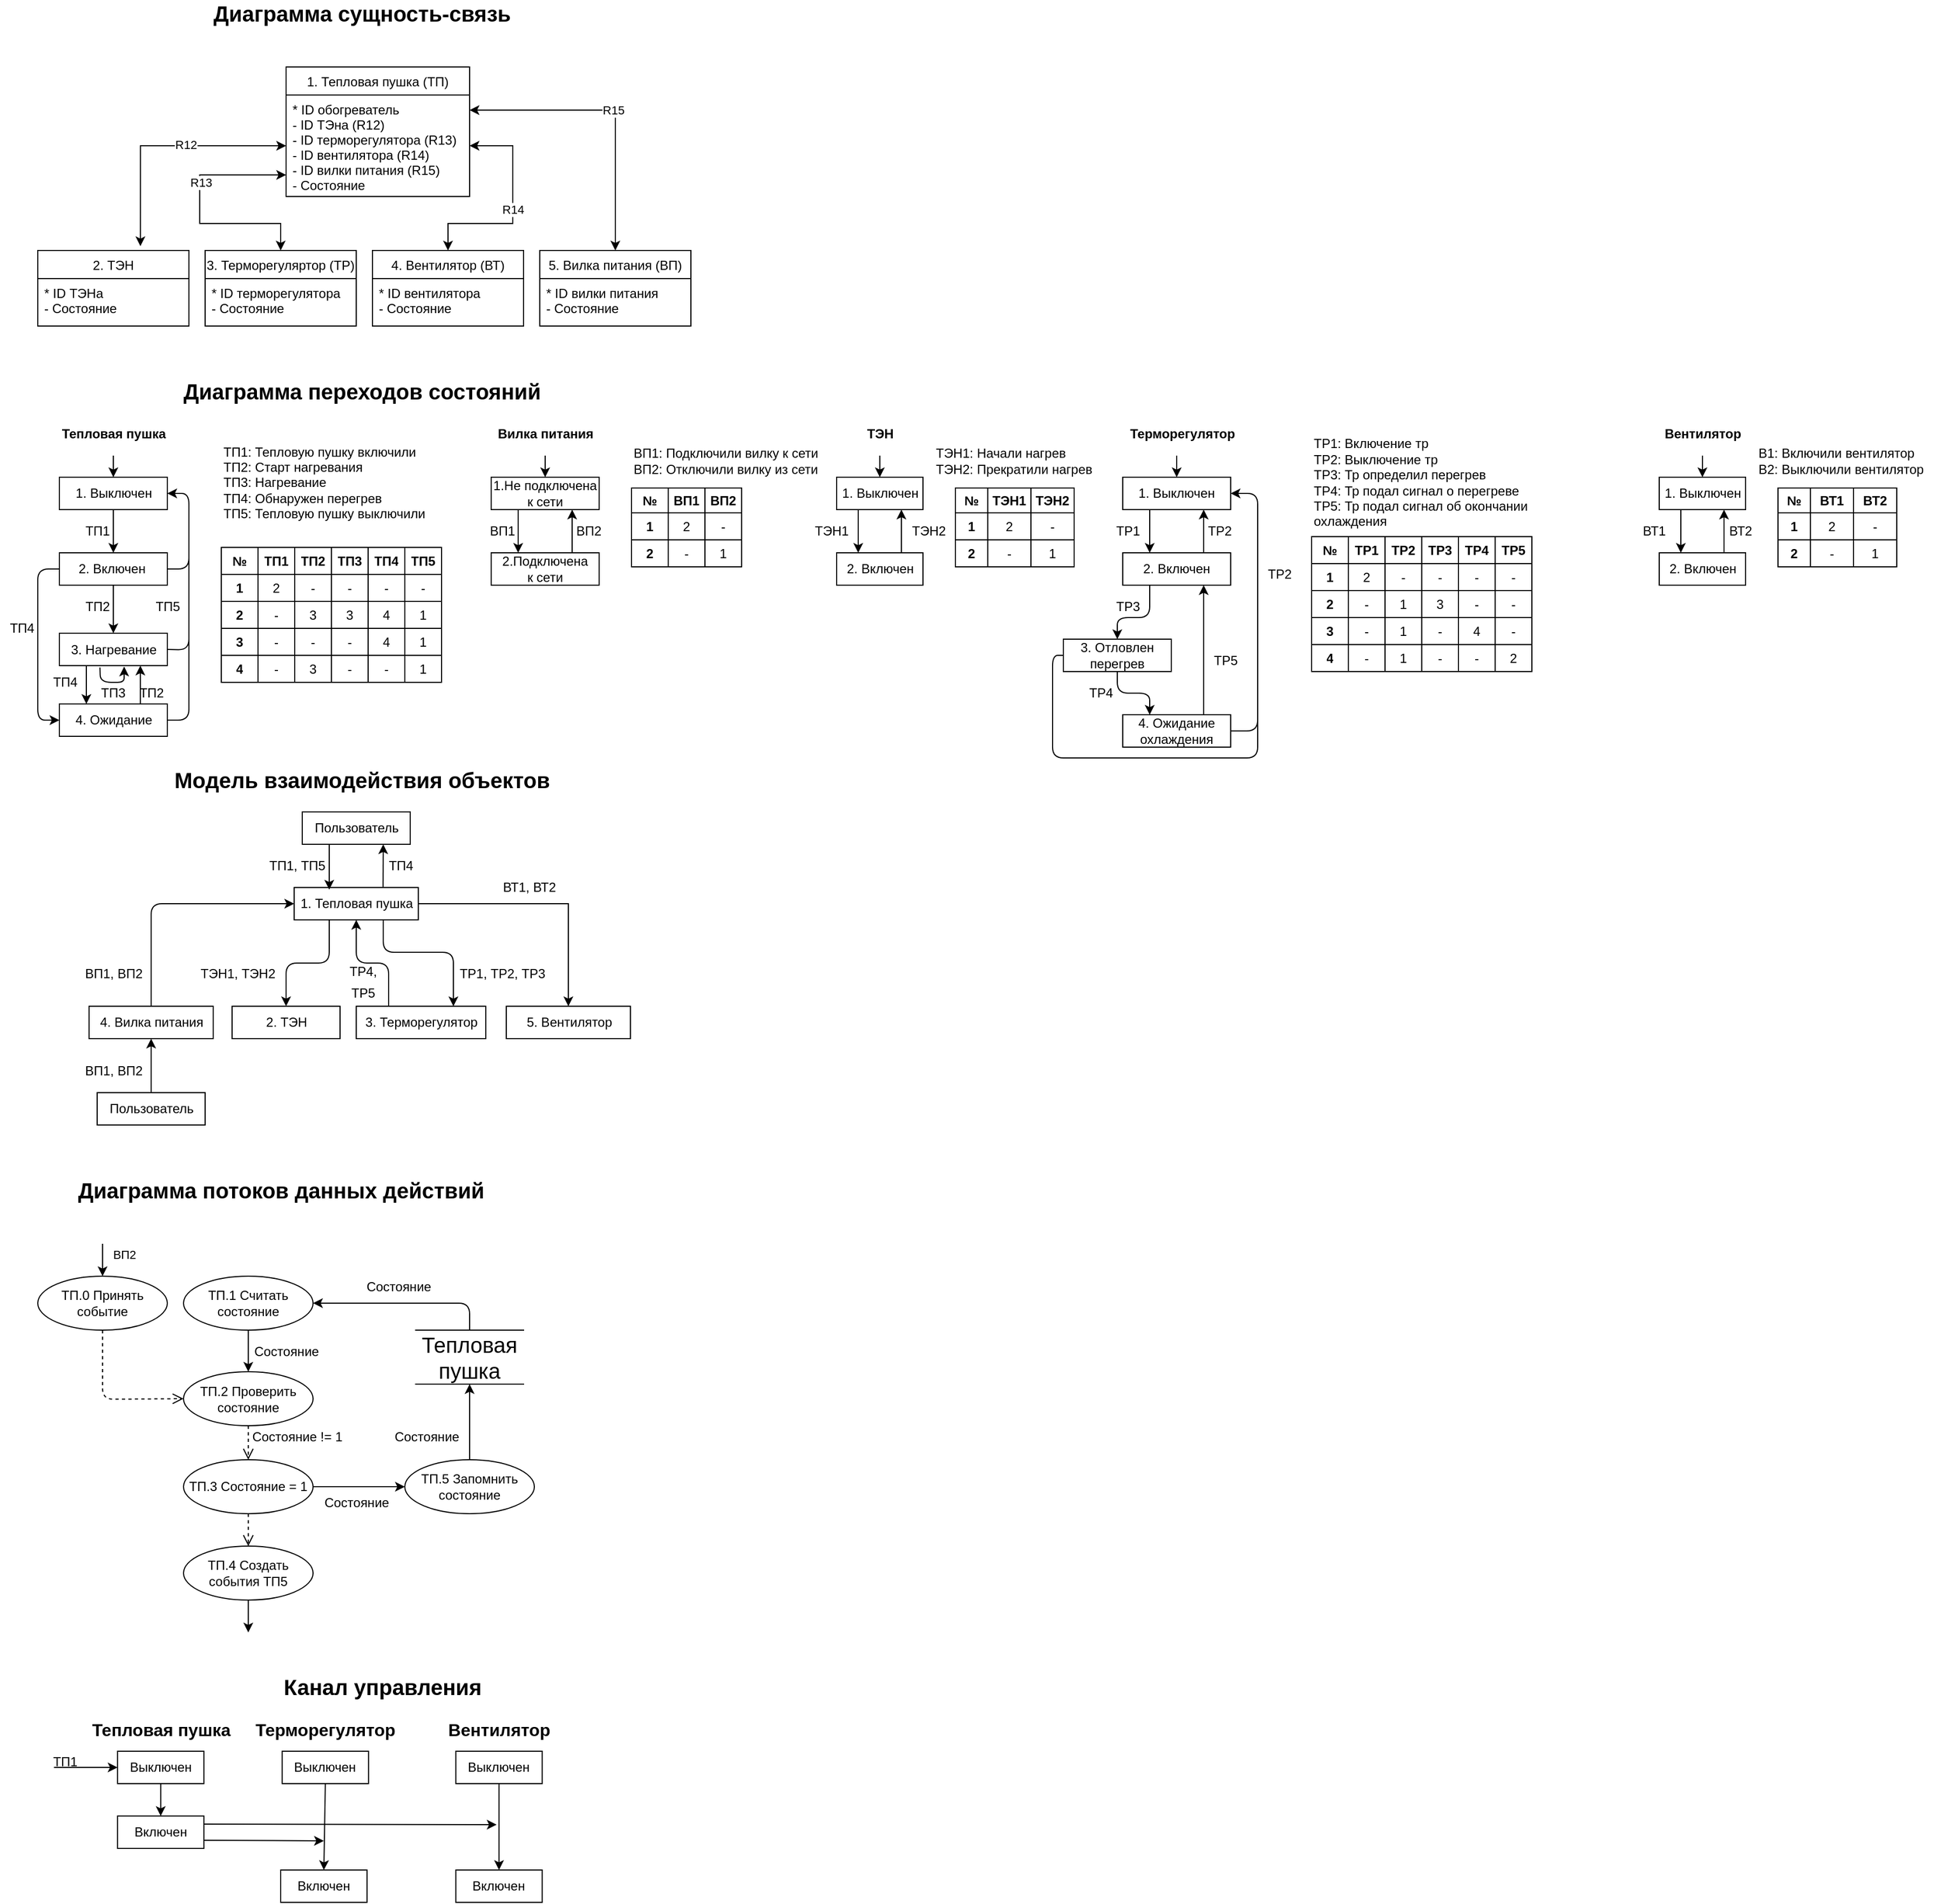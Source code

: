 <mxfile version="14.6.13" type="device"><diagram id="hHWb8ylLa1O6MyuPIMUv" name="Тепловая пушка"><mxGraphModel dx="2906" dy="371" grid="1" gridSize="10" guides="1" tooltips="1" connect="1" arrows="1" fold="1" page="1" pageScale="1" pageWidth="2339" pageHeight="3300" math="0" shadow="0"><root><mxCell id="0"/><mxCell id="1" parent="0"/><mxCell id="CNsgFDg95yEIWzmeENxO-1" value="1. Тепловая пушка (ТП)" style="swimlane;fontStyle=0;childLayout=stackLayout;horizontal=1;startSize=26;fillColor=none;horizontalStack=0;resizeParent=1;resizeParentMax=0;resizeLast=0;collapsible=1;marginBottom=0;" parent="1" vertex="1"><mxGeometry x="260" y="90" width="170" height="120" as="geometry"/></mxCell><mxCell id="CNsgFDg95yEIWzmeENxO-2" value="* ID обогреватель&#10;- ID ТЭна (R12)&#10;- ID терморегулятора (R13)&#10;- ID вентилятора (R14)&#10;- ID вилки питания (R15)&#10;- Состояние" style="text;strokeColor=none;fillColor=none;align=left;verticalAlign=top;spacingLeft=4;spacingRight=4;overflow=hidden;rotatable=0;points=[[0,0.5],[1,0.5]];portConstraint=eastwest;" parent="CNsgFDg95yEIWzmeENxO-1" vertex="1"><mxGeometry y="26" width="170" height="94" as="geometry"/></mxCell><mxCell id="CNsgFDg95yEIWzmeENxO-9" value="2. ТЭН" style="swimlane;fontStyle=0;childLayout=stackLayout;horizontal=1;startSize=26;fillColor=none;horizontalStack=0;resizeParent=1;resizeParentMax=0;resizeLast=0;collapsible=1;marginBottom=0;" parent="1" vertex="1"><mxGeometry x="30" y="260" width="140" height="70" as="geometry"/></mxCell><mxCell id="CNsgFDg95yEIWzmeENxO-10" value="* ID ТЭНа&#10;- Состояние" style="text;strokeColor=none;fillColor=none;align=left;verticalAlign=top;spacingLeft=4;spacingRight=4;overflow=hidden;rotatable=0;points=[[0,0.5],[1,0.5]];portConstraint=eastwest;" parent="CNsgFDg95yEIWzmeENxO-9" vertex="1"><mxGeometry y="26" width="140" height="44" as="geometry"/></mxCell><mxCell id="CNsgFDg95yEIWzmeENxO-11" value="3. Терморегуляртор (ТР)" style="swimlane;fontStyle=0;childLayout=stackLayout;horizontal=1;startSize=26;fillColor=none;horizontalStack=0;resizeParent=1;resizeParentMax=0;resizeLast=0;collapsible=1;marginBottom=0;" parent="1" vertex="1"><mxGeometry x="185" y="260" width="140" height="70" as="geometry"/></mxCell><mxCell id="CNsgFDg95yEIWzmeENxO-12" value="* ID терморегулятора&#10;- Состояние" style="text;strokeColor=none;fillColor=none;align=left;verticalAlign=top;spacingLeft=4;spacingRight=4;overflow=hidden;rotatable=0;points=[[0,0.5],[1,0.5]];portConstraint=eastwest;" parent="CNsgFDg95yEIWzmeENxO-11" vertex="1"><mxGeometry y="26" width="140" height="44" as="geometry"/></mxCell><mxCell id="CNsgFDg95yEIWzmeENxO-29" value="&lt;font style=&quot;font-size: 20px&quot;&gt;&lt;b&gt;Диаграмма сущность-связь&lt;/b&gt;&lt;/font&gt;" style="text;html=1;align=center;verticalAlign=middle;resizable=0;points=[];autosize=1;strokeColor=none;" parent="1" vertex="1"><mxGeometry x="185" y="30" width="290" height="20" as="geometry"/></mxCell><mxCell id="CNsgFDg95yEIWzmeENxO-31" value="&lt;font style=&quot;font-size: 20px&quot;&gt;&lt;b&gt;Диаграмма переходов состояний&lt;/b&gt;&lt;br&gt;&lt;/font&gt;" style="text;html=1;align=center;verticalAlign=middle;resizable=0;points=[];autosize=1;strokeColor=none;" parent="1" vertex="1"><mxGeometry x="155" y="380" width="350" height="20" as="geometry"/></mxCell><mxCell id="CNsgFDg95yEIWzmeENxO-32" value="Тепловая пушка" style="text;html=1;align=center;verticalAlign=middle;resizable=0;points=[];autosize=1;strokeColor=none;fontStyle=1" parent="1" vertex="1"><mxGeometry x="45" y="420" width="110" height="20" as="geometry"/></mxCell><mxCell id="CNsgFDg95yEIWzmeENxO-33" value="1. Выключен" style="html=1;" parent="1" vertex="1"><mxGeometry x="50" y="470" width="100" height="30" as="geometry"/></mxCell><mxCell id="CNsgFDg95yEIWzmeENxO-35" value="2. Включен&amp;nbsp;" style="html=1;" parent="1" vertex="1"><mxGeometry x="50" y="540" width="100" height="30" as="geometry"/></mxCell><mxCell id="CNsgFDg95yEIWzmeENxO-37" value="&lt;b&gt;Вилка питания&lt;/b&gt;" style="text;html=1;align=center;verticalAlign=middle;resizable=0;points=[];autosize=1;strokeColor=none;" parent="1" vertex="1"><mxGeometry x="450" y="420" width="100" height="20" as="geometry"/></mxCell><mxCell id="CNsgFDg95yEIWzmeENxO-38" value="3. Нагревание" style="html=1;" parent="1" vertex="1"><mxGeometry x="50" y="614.5" width="100" height="30" as="geometry"/></mxCell><mxCell id="CNsgFDg95yEIWzmeENxO-39" value="4. Ожидание" style="html=1;" parent="1" vertex="1"><mxGeometry x="50" y="680" width="100" height="30" as="geometry"/></mxCell><mxCell id="CNsgFDg95yEIWzmeENxO-40" value="1.Не подключена к&amp;nbsp;сети" style="html=1;whiteSpace=wrap;" parent="1" vertex="1"><mxGeometry x="450" y="470" width="100" height="30" as="geometry"/></mxCell><mxCell id="CNsgFDg95yEIWzmeENxO-42" value="2.Подключена к&amp;nbsp;сети" style="html=1;whiteSpace=wrap;" parent="1" vertex="1"><mxGeometry x="450" y="540" width="100" height="30" as="geometry"/></mxCell><mxCell id="CNsgFDg95yEIWzmeENxO-43" value="1. Выключен" style="html=1;" parent="1" vertex="1"><mxGeometry x="770" y="470" width="80" height="30" as="geometry"/></mxCell><mxCell id="CNsgFDg95yEIWzmeENxO-44" value="&lt;b&gt;ТЭН&lt;/b&gt;" style="text;html=1;align=center;verticalAlign=middle;resizable=0;points=[];autosize=1;strokeColor=none;" parent="1" vertex="1"><mxGeometry x="790" y="420" width="40" height="20" as="geometry"/></mxCell><mxCell id="CNsgFDg95yEIWzmeENxO-46" value="2. Включен" style="html=1;" parent="1" vertex="1"><mxGeometry x="770" y="540" width="80" height="30" as="geometry"/></mxCell><mxCell id="CNsgFDg95yEIWzmeENxO-47" value="&lt;b&gt;Терморегулятор&lt;/b&gt;" style="text;html=1;align=center;verticalAlign=middle;resizable=0;points=[];autosize=1;strokeColor=none;" parent="1" vertex="1"><mxGeometry x="1035" y="420" width="110" height="20" as="geometry"/></mxCell><mxCell id="CNsgFDg95yEIWzmeENxO-56" value="" style="endArrow=classic;html=1;entryX=0.5;entryY=0;entryDx=0;entryDy=0;" parent="1" target="CNsgFDg95yEIWzmeENxO-33" edge="1"><mxGeometry width="50" height="50" relative="1" as="geometry"><mxPoint x="100" y="450" as="sourcePoint"/><mxPoint x="420" y="490" as="targetPoint"/></mxGeometry></mxCell><mxCell id="CNsgFDg95yEIWzmeENxO-57" value="" style="endArrow=classic;html=1;exitX=0.5;exitY=1;exitDx=0;exitDy=0;entryX=0.5;entryY=0;entryDx=0;entryDy=0;" parent="1" source="CNsgFDg95yEIWzmeENxO-33" target="CNsgFDg95yEIWzmeENxO-35" edge="1"><mxGeometry width="50" height="50" relative="1" as="geometry"><mxPoint x="370" y="540" as="sourcePoint"/><mxPoint x="140" y="530" as="targetPoint"/></mxGeometry></mxCell><mxCell id="CNsgFDg95yEIWzmeENxO-59" value="" style="endArrow=classic;html=1;entryX=0.5;entryY=0;entryDx=0;entryDy=0;exitX=0.5;exitY=1;exitDx=0;exitDy=0;" parent="1" source="CNsgFDg95yEIWzmeENxO-35" target="CNsgFDg95yEIWzmeENxO-38" edge="1"><mxGeometry width="50" height="50" relative="1" as="geometry"><mxPoint x="370" y="540" as="sourcePoint"/><mxPoint x="420" y="490" as="targetPoint"/></mxGeometry></mxCell><mxCell id="CNsgFDg95yEIWzmeENxO-60" value="ТП1: Тепловую пушку включили&lt;br&gt;&lt;div&gt;&lt;span&gt;ТП2: Старт нагревания&lt;/span&gt;&lt;/div&gt;&lt;div&gt;&lt;span&gt;ТП3: Нагревание&lt;/span&gt;&lt;/div&gt;&lt;div&gt;&lt;span&gt;ТП4: Обнаружен перегрев&lt;/span&gt;&lt;/div&gt;&lt;div&gt;&lt;span&gt;ТП5:&amp;nbsp;&lt;/span&gt;Тепловую пушку&lt;span&gt;&amp;nbsp;выключили&lt;/span&gt;&lt;/div&gt;" style="text;html=1;align=left;verticalAlign=middle;resizable=0;points=[];autosize=1;strokeColor=none;" parent="1" vertex="1"><mxGeometry x="200" y="435" width="200" height="80" as="geometry"/></mxCell><mxCell id="CNsgFDg95yEIWzmeENxO-62" value="" style="endArrow=classic;html=1;exitX=0.25;exitY=1;exitDx=0;exitDy=0;entryX=0.25;entryY=0;entryDx=0;entryDy=0;" parent="1" source="CNsgFDg95yEIWzmeENxO-38" target="CNsgFDg95yEIWzmeENxO-39" edge="1"><mxGeometry width="50" height="50" relative="1" as="geometry"><mxPoint x="370" y="520" as="sourcePoint"/><mxPoint x="100" y="680" as="targetPoint"/></mxGeometry></mxCell><mxCell id="CNsgFDg95yEIWzmeENxO-63" value="ТП1" style="text;html=1;align=center;verticalAlign=middle;resizable=0;points=[];autosize=1;strokeColor=none;" parent="1" vertex="1"><mxGeometry x="65" y="510" width="40" height="20" as="geometry"/></mxCell><mxCell id="CNsgFDg95yEIWzmeENxO-64" value="ТП2" style="text;html=1;align=center;verticalAlign=middle;resizable=0;points=[];autosize=1;strokeColor=none;" parent="1" vertex="1"><mxGeometry x="65" y="580" width="40" height="20" as="geometry"/></mxCell><mxCell id="CNsgFDg95yEIWzmeENxO-65" value="ТП4" style="text;html=1;align=center;verticalAlign=middle;resizable=0;points=[];autosize=1;strokeColor=none;" parent="1" vertex="1"><mxGeometry x="35" y="650" width="40" height="20" as="geometry"/></mxCell><mxCell id="CNsgFDg95yEIWzmeENxO-66" value="" style="endArrow=classic;html=1;exitX=1;exitY=0.5;exitDx=0;exitDy=0;entryX=1;entryY=0.5;entryDx=0;entryDy=0;" parent="1" source="CNsgFDg95yEIWzmeENxO-35" target="CNsgFDg95yEIWzmeENxO-33" edge="1"><mxGeometry width="50" height="50" relative="1" as="geometry"><mxPoint x="370" y="510" as="sourcePoint"/><mxPoint x="420" y="460" as="targetPoint"/><Array as="points"><mxPoint x="170" y="555"/><mxPoint x="170" y="485"/></Array></mxGeometry></mxCell><mxCell id="CNsgFDg95yEIWzmeENxO-67" value="" style="endArrow=none;html=1;exitX=1;exitY=0.5;exitDx=0;exitDy=0;" parent="1" source="CNsgFDg95yEIWzmeENxO-38" edge="1"><mxGeometry width="50" height="50" relative="1" as="geometry"><mxPoint x="370" y="510" as="sourcePoint"/><mxPoint x="170" y="540" as="targetPoint"/><Array as="points"><mxPoint x="170" y="630"/></Array></mxGeometry></mxCell><mxCell id="CNsgFDg95yEIWzmeENxO-68" value="" style="endArrow=none;html=1;exitX=1;exitY=0.5;exitDx=0;exitDy=0;" parent="1" source="CNsgFDg95yEIWzmeENxO-39" edge="1"><mxGeometry width="50" height="50" relative="1" as="geometry"><mxPoint x="370" y="520" as="sourcePoint"/><mxPoint x="170" y="610" as="targetPoint"/><Array as="points"><mxPoint x="170" y="695"/></Array></mxGeometry></mxCell><mxCell id="CNsgFDg95yEIWzmeENxO-69" value="" style="endArrow=classic;html=1;exitX=0.75;exitY=0;exitDx=0;exitDy=0;entryX=0.75;entryY=1;entryDx=0;entryDy=0;" parent="1" source="CNsgFDg95yEIWzmeENxO-39" target="CNsgFDg95yEIWzmeENxO-38" edge="1"><mxGeometry width="50" height="50" relative="1" as="geometry"><mxPoint x="370" y="520" as="sourcePoint"/><mxPoint x="420" y="470" as="targetPoint"/></mxGeometry></mxCell><mxCell id="CNsgFDg95yEIWzmeENxO-70" value="ТП2" style="text;html=1;align=center;verticalAlign=middle;resizable=0;points=[];autosize=1;strokeColor=none;" parent="1" vertex="1"><mxGeometry x="115" y="660" width="40" height="20" as="geometry"/></mxCell><mxCell id="CNsgFDg95yEIWzmeENxO-71" value="ТП5" style="text;html=1;align=center;verticalAlign=middle;resizable=0;points=[];autosize=1;strokeColor=none;" parent="1" vertex="1"><mxGeometry x="130" y="580" width="40" height="20" as="geometry"/></mxCell><mxCell id="CNsgFDg95yEIWzmeENxO-72" value="" style="endArrow=classic;html=1;exitX=0;exitY=0.5;exitDx=0;exitDy=0;entryX=0;entryY=0.5;entryDx=0;entryDy=0;" parent="1" source="CNsgFDg95yEIWzmeENxO-35" target="CNsgFDg95yEIWzmeENxO-39" edge="1"><mxGeometry width="50" height="50" relative="1" as="geometry"><mxPoint x="510" y="600" as="sourcePoint"/><mxPoint x="560" y="550" as="targetPoint"/><Array as="points"><mxPoint x="30" y="555"/><mxPoint x="30" y="695"/></Array></mxGeometry></mxCell><mxCell id="CNsgFDg95yEIWzmeENxO-73" value="ТП4" style="text;html=1;align=center;verticalAlign=middle;resizable=0;points=[];autosize=1;strokeColor=none;" parent="1" vertex="1"><mxGeometry x="-5" y="600" width="40" height="20" as="geometry"/></mxCell><mxCell id="CNsgFDg95yEIWzmeENxO-74" value="" style="shape=table;html=1;whiteSpace=wrap;startSize=0;container=1;collapsible=0;childLayout=tableLayout;" parent="1" vertex="1"><mxGeometry x="200" y="535" width="204" height="125" as="geometry"/></mxCell><mxCell id="CNsgFDg95yEIWzmeENxO-75" value="" style="shape=partialRectangle;html=1;whiteSpace=wrap;collapsible=0;dropTarget=0;pointerEvents=0;fillColor=none;top=0;left=0;bottom=0;right=0;points=[[0,0.5],[1,0.5]];portConstraint=eastwest;" parent="CNsgFDg95yEIWzmeENxO-74" vertex="1"><mxGeometry width="204" height="25" as="geometry"/></mxCell><mxCell id="CNsgFDg95yEIWzmeENxO-76" value="&lt;b&gt;№&lt;/b&gt;" style="shape=partialRectangle;html=1;whiteSpace=wrap;connectable=0;overflow=hidden;fillColor=none;top=0;left=0;bottom=0;right=0;" parent="CNsgFDg95yEIWzmeENxO-75" vertex="1"><mxGeometry width="34" height="25" as="geometry"/></mxCell><mxCell id="CNsgFDg95yEIWzmeENxO-77" value="&lt;b&gt;ТП1&lt;/b&gt;" style="shape=partialRectangle;html=1;whiteSpace=wrap;connectable=0;overflow=hidden;fillColor=none;top=0;left=0;bottom=0;right=0;" parent="CNsgFDg95yEIWzmeENxO-75" vertex="1"><mxGeometry x="34" width="34" height="25" as="geometry"/></mxCell><mxCell id="CNsgFDg95yEIWzmeENxO-78" value="&lt;b&gt;ТП2&lt;/b&gt;" style="shape=partialRectangle;html=1;whiteSpace=wrap;connectable=0;overflow=hidden;fillColor=none;top=0;left=0;bottom=0;right=0;" parent="CNsgFDg95yEIWzmeENxO-75" vertex="1"><mxGeometry x="68" width="34" height="25" as="geometry"/></mxCell><mxCell id="CNsgFDg95yEIWzmeENxO-79" value="&lt;b&gt;ТП3&lt;/b&gt;" style="shape=partialRectangle;html=1;whiteSpace=wrap;connectable=0;overflow=hidden;fillColor=none;top=0;left=0;bottom=0;right=0;" parent="CNsgFDg95yEIWzmeENxO-75" vertex="1"><mxGeometry x="102" width="34" height="25" as="geometry"/></mxCell><mxCell id="CNsgFDg95yEIWzmeENxO-80" value="&lt;b&gt;ТП4&lt;/b&gt;" style="shape=partialRectangle;html=1;whiteSpace=wrap;connectable=0;overflow=hidden;fillColor=none;top=0;left=0;bottom=0;right=0;" parent="CNsgFDg95yEIWzmeENxO-75" vertex="1"><mxGeometry x="136" width="34" height="25" as="geometry"/></mxCell><mxCell id="CNsgFDg95yEIWzmeENxO-229" value="&lt;b&gt;ТП5&lt;/b&gt;" style="shape=partialRectangle;html=1;whiteSpace=wrap;connectable=0;overflow=hidden;fillColor=none;top=0;left=0;bottom=0;right=0;" parent="CNsgFDg95yEIWzmeENxO-75" vertex="1"><mxGeometry x="170" width="34" height="25" as="geometry"/></mxCell><mxCell id="CNsgFDg95yEIWzmeENxO-81" value="" style="shape=partialRectangle;html=1;whiteSpace=wrap;collapsible=0;dropTarget=0;pointerEvents=0;fillColor=none;top=0;left=0;bottom=0;right=0;points=[[0,0.5],[1,0.5]];portConstraint=eastwest;" parent="CNsgFDg95yEIWzmeENxO-74" vertex="1"><mxGeometry y="25" width="204" height="25" as="geometry"/></mxCell><mxCell id="CNsgFDg95yEIWzmeENxO-82" value="&lt;b&gt;1&lt;/b&gt;" style="shape=partialRectangle;html=1;whiteSpace=wrap;connectable=0;overflow=hidden;fillColor=none;top=0;left=0;bottom=0;right=0;" parent="CNsgFDg95yEIWzmeENxO-81" vertex="1"><mxGeometry width="34" height="25" as="geometry"/></mxCell><mxCell id="CNsgFDg95yEIWzmeENxO-83" value="2" style="shape=partialRectangle;html=1;whiteSpace=wrap;connectable=0;overflow=hidden;fillColor=none;top=0;left=0;bottom=0;right=0;" parent="CNsgFDg95yEIWzmeENxO-81" vertex="1"><mxGeometry x="34" width="34" height="25" as="geometry"/></mxCell><mxCell id="CNsgFDg95yEIWzmeENxO-84" value="-" style="shape=partialRectangle;html=1;whiteSpace=wrap;connectable=0;overflow=hidden;fillColor=none;top=0;left=0;bottom=0;right=0;" parent="CNsgFDg95yEIWzmeENxO-81" vertex="1"><mxGeometry x="68" width="34" height="25" as="geometry"/></mxCell><mxCell id="CNsgFDg95yEIWzmeENxO-85" value="-" style="shape=partialRectangle;html=1;whiteSpace=wrap;connectable=0;overflow=hidden;fillColor=none;top=0;left=0;bottom=0;right=0;" parent="CNsgFDg95yEIWzmeENxO-81" vertex="1"><mxGeometry x="102" width="34" height="25" as="geometry"/></mxCell><mxCell id="CNsgFDg95yEIWzmeENxO-86" value="-" style="shape=partialRectangle;html=1;whiteSpace=wrap;connectable=0;overflow=hidden;fillColor=none;top=0;left=0;bottom=0;right=0;" parent="CNsgFDg95yEIWzmeENxO-81" vertex="1"><mxGeometry x="136" width="34" height="25" as="geometry"/></mxCell><mxCell id="CNsgFDg95yEIWzmeENxO-230" value="-" style="shape=partialRectangle;html=1;whiteSpace=wrap;connectable=0;overflow=hidden;fillColor=none;top=0;left=0;bottom=0;right=0;" parent="CNsgFDg95yEIWzmeENxO-81" vertex="1"><mxGeometry x="170" width="34" height="25" as="geometry"/></mxCell><mxCell id="CNsgFDg95yEIWzmeENxO-87" value="" style="shape=partialRectangle;html=1;whiteSpace=wrap;collapsible=0;dropTarget=0;pointerEvents=0;fillColor=none;top=0;left=0;bottom=0;right=0;points=[[0,0.5],[1,0.5]];portConstraint=eastwest;" parent="CNsgFDg95yEIWzmeENxO-74" vertex="1"><mxGeometry y="50" width="204" height="25" as="geometry"/></mxCell><mxCell id="CNsgFDg95yEIWzmeENxO-88" value="&lt;b&gt;2&lt;/b&gt;" style="shape=partialRectangle;html=1;whiteSpace=wrap;connectable=0;overflow=hidden;fillColor=none;top=0;left=0;bottom=0;right=0;" parent="CNsgFDg95yEIWzmeENxO-87" vertex="1"><mxGeometry width="34" height="25" as="geometry"/></mxCell><mxCell id="CNsgFDg95yEIWzmeENxO-89" value="-" style="shape=partialRectangle;html=1;whiteSpace=wrap;connectable=0;overflow=hidden;fillColor=none;top=0;left=0;bottom=0;right=0;" parent="CNsgFDg95yEIWzmeENxO-87" vertex="1"><mxGeometry x="34" width="34" height="25" as="geometry"/></mxCell><mxCell id="CNsgFDg95yEIWzmeENxO-90" value="3" style="shape=partialRectangle;html=1;whiteSpace=wrap;connectable=0;overflow=hidden;fillColor=none;top=0;left=0;bottom=0;right=0;" parent="CNsgFDg95yEIWzmeENxO-87" vertex="1"><mxGeometry x="68" width="34" height="25" as="geometry"/></mxCell><mxCell id="CNsgFDg95yEIWzmeENxO-91" value="3" style="shape=partialRectangle;html=1;whiteSpace=wrap;connectable=0;overflow=hidden;fillColor=none;top=0;left=0;bottom=0;right=0;" parent="CNsgFDg95yEIWzmeENxO-87" vertex="1"><mxGeometry x="102" width="34" height="25" as="geometry"/></mxCell><mxCell id="CNsgFDg95yEIWzmeENxO-92" value="4" style="shape=partialRectangle;html=1;whiteSpace=wrap;connectable=0;overflow=hidden;fillColor=none;top=0;left=0;bottom=0;right=0;" parent="CNsgFDg95yEIWzmeENxO-87" vertex="1"><mxGeometry x="136" width="34" height="25" as="geometry"/></mxCell><mxCell id="CNsgFDg95yEIWzmeENxO-231" value="1" style="shape=partialRectangle;html=1;whiteSpace=wrap;connectable=0;overflow=hidden;fillColor=none;top=0;left=0;bottom=0;right=0;" parent="CNsgFDg95yEIWzmeENxO-87" vertex="1"><mxGeometry x="170" width="34" height="25" as="geometry"/></mxCell><mxCell id="CNsgFDg95yEIWzmeENxO-93" value="" style="shape=partialRectangle;html=1;whiteSpace=wrap;collapsible=0;dropTarget=0;pointerEvents=0;fillColor=none;top=0;left=0;bottom=0;right=0;points=[[0,0.5],[1,0.5]];portConstraint=eastwest;" parent="CNsgFDg95yEIWzmeENxO-74" vertex="1"><mxGeometry y="75" width="204" height="25" as="geometry"/></mxCell><mxCell id="CNsgFDg95yEIWzmeENxO-94" value="&lt;b&gt;3&lt;/b&gt;" style="shape=partialRectangle;html=1;whiteSpace=wrap;connectable=0;overflow=hidden;fillColor=none;top=0;left=0;bottom=0;right=0;" parent="CNsgFDg95yEIWzmeENxO-93" vertex="1"><mxGeometry width="34" height="25" as="geometry"/></mxCell><mxCell id="CNsgFDg95yEIWzmeENxO-95" value="-" style="shape=partialRectangle;html=1;whiteSpace=wrap;connectable=0;overflow=hidden;fillColor=none;top=0;left=0;bottom=0;right=0;" parent="CNsgFDg95yEIWzmeENxO-93" vertex="1"><mxGeometry x="34" width="34" height="25" as="geometry"/></mxCell><mxCell id="CNsgFDg95yEIWzmeENxO-96" value="-" style="shape=partialRectangle;html=1;whiteSpace=wrap;connectable=0;overflow=hidden;fillColor=none;top=0;left=0;bottom=0;right=0;" parent="CNsgFDg95yEIWzmeENxO-93" vertex="1"><mxGeometry x="68" width="34" height="25" as="geometry"/></mxCell><mxCell id="CNsgFDg95yEIWzmeENxO-97" value="-" style="shape=partialRectangle;html=1;whiteSpace=wrap;connectable=0;overflow=hidden;fillColor=none;top=0;left=0;bottom=0;right=0;" parent="CNsgFDg95yEIWzmeENxO-93" vertex="1"><mxGeometry x="102" width="34" height="25" as="geometry"/></mxCell><mxCell id="CNsgFDg95yEIWzmeENxO-98" value="4" style="shape=partialRectangle;html=1;whiteSpace=wrap;connectable=0;overflow=hidden;fillColor=none;top=0;left=0;bottom=0;right=0;" parent="CNsgFDg95yEIWzmeENxO-93" vertex="1"><mxGeometry x="136" width="34" height="25" as="geometry"/></mxCell><mxCell id="CNsgFDg95yEIWzmeENxO-232" value="1" style="shape=partialRectangle;html=1;whiteSpace=wrap;connectable=0;overflow=hidden;fillColor=none;top=0;left=0;bottom=0;right=0;" parent="CNsgFDg95yEIWzmeENxO-93" vertex="1"><mxGeometry x="170" width="34" height="25" as="geometry"/></mxCell><mxCell id="CNsgFDg95yEIWzmeENxO-99" value="" style="shape=partialRectangle;html=1;whiteSpace=wrap;collapsible=0;dropTarget=0;pointerEvents=0;fillColor=none;top=0;left=0;bottom=0;right=0;points=[[0,0.5],[1,0.5]];portConstraint=eastwest;" parent="CNsgFDg95yEIWzmeENxO-74" vertex="1"><mxGeometry y="100" width="204" height="25" as="geometry"/></mxCell><mxCell id="CNsgFDg95yEIWzmeENxO-100" value="&lt;b&gt;4&lt;/b&gt;" style="shape=partialRectangle;html=1;whiteSpace=wrap;connectable=0;overflow=hidden;fillColor=none;top=0;left=0;bottom=0;right=0;" parent="CNsgFDg95yEIWzmeENxO-99" vertex="1"><mxGeometry width="34" height="25" as="geometry"/></mxCell><mxCell id="CNsgFDg95yEIWzmeENxO-101" value="-" style="shape=partialRectangle;html=1;whiteSpace=wrap;connectable=0;overflow=hidden;fillColor=none;top=0;left=0;bottom=0;right=0;" parent="CNsgFDg95yEIWzmeENxO-99" vertex="1"><mxGeometry x="34" width="34" height="25" as="geometry"/></mxCell><mxCell id="CNsgFDg95yEIWzmeENxO-102" value="3" style="shape=partialRectangle;html=1;whiteSpace=wrap;connectable=0;overflow=hidden;fillColor=none;top=0;left=0;bottom=0;right=0;" parent="CNsgFDg95yEIWzmeENxO-99" vertex="1"><mxGeometry x="68" width="34" height="25" as="geometry"/></mxCell><mxCell id="CNsgFDg95yEIWzmeENxO-103" value="-" style="shape=partialRectangle;html=1;whiteSpace=wrap;connectable=0;overflow=hidden;fillColor=none;top=0;left=0;bottom=0;right=0;" parent="CNsgFDg95yEIWzmeENxO-99" vertex="1"><mxGeometry x="102" width="34" height="25" as="geometry"/></mxCell><mxCell id="CNsgFDg95yEIWzmeENxO-104" value="-" style="shape=partialRectangle;html=1;whiteSpace=wrap;connectable=0;overflow=hidden;fillColor=none;top=0;left=0;bottom=0;right=0;" parent="CNsgFDg95yEIWzmeENxO-99" vertex="1"><mxGeometry x="136" width="34" height="25" as="geometry"/></mxCell><mxCell id="CNsgFDg95yEIWzmeENxO-233" value="1" style="shape=partialRectangle;html=1;whiteSpace=wrap;connectable=0;overflow=hidden;fillColor=none;top=0;left=0;bottom=0;right=0;" parent="CNsgFDg95yEIWzmeENxO-99" vertex="1"><mxGeometry x="170" width="34" height="25" as="geometry"/></mxCell><mxCell id="CNsgFDg95yEIWzmeENxO-105" value="" style="endArrow=classic;html=1;entryX=0.5;entryY=0;entryDx=0;entryDy=0;" parent="1" target="CNsgFDg95yEIWzmeENxO-40" edge="1"><mxGeometry width="50" height="50" relative="1" as="geometry"><mxPoint x="500" y="450" as="sourcePoint"/><mxPoint x="560" y="540" as="targetPoint"/></mxGeometry></mxCell><mxCell id="CNsgFDg95yEIWzmeENxO-106" value="" style="endArrow=classic;html=1;exitX=0.25;exitY=1;exitDx=0;exitDy=0;entryX=0.25;entryY=0;entryDx=0;entryDy=0;" parent="1" source="CNsgFDg95yEIWzmeENxO-40" target="CNsgFDg95yEIWzmeENxO-42" edge="1"><mxGeometry width="50" height="50" relative="1" as="geometry"><mxPoint x="510" y="590" as="sourcePoint"/><mxPoint x="560" y="540" as="targetPoint"/></mxGeometry></mxCell><mxCell id="CNsgFDg95yEIWzmeENxO-107" value="" style="endArrow=classic;html=1;entryX=0.75;entryY=1;entryDx=0;entryDy=0;exitX=0.75;exitY=0;exitDx=0;exitDy=0;" parent="1" source="CNsgFDg95yEIWzmeENxO-42" target="CNsgFDg95yEIWzmeENxO-40" edge="1"><mxGeometry width="50" height="50" relative="1" as="geometry"><mxPoint x="510" y="590" as="sourcePoint"/><mxPoint x="560" y="540" as="targetPoint"/></mxGeometry></mxCell><mxCell id="CNsgFDg95yEIWzmeENxO-108" value="ВП1: Подключили вилку к сети&lt;br&gt;ВП2: Отключили вилку из сети" style="text;html=1;align=left;verticalAlign=middle;resizable=0;points=[];autosize=1;strokeColor=none;" parent="1" vertex="1"><mxGeometry x="580" y="440" width="190" height="30" as="geometry"/></mxCell><mxCell id="CNsgFDg95yEIWzmeENxO-109" value="" style="shape=table;html=1;whiteSpace=wrap;startSize=0;container=1;collapsible=0;childLayout=tableLayout;" parent="1" vertex="1"><mxGeometry x="580" y="480" width="102" height="73" as="geometry"/></mxCell><mxCell id="CNsgFDg95yEIWzmeENxO-110" value="" style="shape=partialRectangle;html=1;whiteSpace=wrap;collapsible=0;dropTarget=0;pointerEvents=0;fillColor=none;top=0;left=0;bottom=0;right=0;points=[[0,0.5],[1,0.5]];portConstraint=eastwest;" parent="CNsgFDg95yEIWzmeENxO-109" vertex="1"><mxGeometry width="102" height="23" as="geometry"/></mxCell><mxCell id="CNsgFDg95yEIWzmeENxO-111" value="&lt;b&gt;№&lt;/b&gt;" style="shape=partialRectangle;html=1;whiteSpace=wrap;connectable=0;overflow=hidden;fillColor=none;top=0;left=0;bottom=0;right=0;" parent="CNsgFDg95yEIWzmeENxO-110" vertex="1"><mxGeometry width="34" height="23" as="geometry"/></mxCell><mxCell id="CNsgFDg95yEIWzmeENxO-112" value="&lt;b&gt;ВП1&lt;/b&gt;" style="shape=partialRectangle;html=1;whiteSpace=wrap;connectable=0;overflow=hidden;fillColor=none;top=0;left=0;bottom=0;right=0;" parent="CNsgFDg95yEIWzmeENxO-110" vertex="1"><mxGeometry x="34" width="34" height="23" as="geometry"/></mxCell><mxCell id="CNsgFDg95yEIWzmeENxO-113" value="&lt;b&gt;ВП2&lt;/b&gt;" style="shape=partialRectangle;html=1;whiteSpace=wrap;connectable=0;overflow=hidden;fillColor=none;top=0;left=0;bottom=0;right=0;" parent="CNsgFDg95yEIWzmeENxO-110" vertex="1"><mxGeometry x="68" width="34" height="23" as="geometry"/></mxCell><mxCell id="CNsgFDg95yEIWzmeENxO-116" value="" style="shape=partialRectangle;html=1;whiteSpace=wrap;collapsible=0;dropTarget=0;pointerEvents=0;fillColor=none;top=0;left=0;bottom=0;right=0;points=[[0,0.5],[1,0.5]];portConstraint=eastwest;" parent="CNsgFDg95yEIWzmeENxO-109" vertex="1"><mxGeometry y="23" width="102" height="25" as="geometry"/></mxCell><mxCell id="CNsgFDg95yEIWzmeENxO-117" value="&lt;b&gt;1&lt;/b&gt;" style="shape=partialRectangle;html=1;whiteSpace=wrap;connectable=0;overflow=hidden;fillColor=none;top=0;left=0;bottom=0;right=0;" parent="CNsgFDg95yEIWzmeENxO-116" vertex="1"><mxGeometry width="34" height="25" as="geometry"/></mxCell><mxCell id="CNsgFDg95yEIWzmeENxO-118" value="2" style="shape=partialRectangle;html=1;whiteSpace=wrap;connectable=0;overflow=hidden;fillColor=none;top=0;left=0;bottom=0;right=0;" parent="CNsgFDg95yEIWzmeENxO-116" vertex="1"><mxGeometry x="34" width="34" height="25" as="geometry"/></mxCell><mxCell id="CNsgFDg95yEIWzmeENxO-119" value="-" style="shape=partialRectangle;html=1;whiteSpace=wrap;connectable=0;overflow=hidden;fillColor=none;top=0;left=0;bottom=0;right=0;" parent="CNsgFDg95yEIWzmeENxO-116" vertex="1"><mxGeometry x="68" width="34" height="25" as="geometry"/></mxCell><mxCell id="CNsgFDg95yEIWzmeENxO-122" value="" style="shape=partialRectangle;html=1;whiteSpace=wrap;collapsible=0;dropTarget=0;pointerEvents=0;fillColor=none;top=0;left=0;bottom=0;right=0;points=[[0,0.5],[1,0.5]];portConstraint=eastwest;" parent="CNsgFDg95yEIWzmeENxO-109" vertex="1"><mxGeometry y="48" width="102" height="25" as="geometry"/></mxCell><mxCell id="CNsgFDg95yEIWzmeENxO-123" value="&lt;b&gt;2&lt;/b&gt;" style="shape=partialRectangle;html=1;whiteSpace=wrap;connectable=0;overflow=hidden;fillColor=none;top=0;left=0;bottom=0;right=0;" parent="CNsgFDg95yEIWzmeENxO-122" vertex="1"><mxGeometry width="34" height="25" as="geometry"/></mxCell><mxCell id="CNsgFDg95yEIWzmeENxO-124" value="-" style="shape=partialRectangle;html=1;whiteSpace=wrap;connectable=0;overflow=hidden;fillColor=none;top=0;left=0;bottom=0;right=0;" parent="CNsgFDg95yEIWzmeENxO-122" vertex="1"><mxGeometry x="34" width="34" height="25" as="geometry"/></mxCell><mxCell id="CNsgFDg95yEIWzmeENxO-125" value="1" style="shape=partialRectangle;html=1;whiteSpace=wrap;connectable=0;overflow=hidden;fillColor=none;top=0;left=0;bottom=0;right=0;" parent="CNsgFDg95yEIWzmeENxO-122" vertex="1"><mxGeometry x="68" width="34" height="25" as="geometry"/></mxCell><mxCell id="CNsgFDg95yEIWzmeENxO-140" value="ВП1" style="text;html=1;align=center;verticalAlign=middle;resizable=0;points=[];autosize=1;strokeColor=none;" parent="1" vertex="1"><mxGeometry x="440" y="510" width="40" height="20" as="geometry"/></mxCell><mxCell id="CNsgFDg95yEIWzmeENxO-141" value="ВП2" style="text;html=1;align=center;verticalAlign=middle;resizable=0;points=[];autosize=1;strokeColor=none;" parent="1" vertex="1"><mxGeometry x="520" y="510" width="40" height="20" as="geometry"/></mxCell><mxCell id="CNsgFDg95yEIWzmeENxO-142" value="" style="endArrow=classic;html=1;entryX=0.5;entryY=0;entryDx=0;entryDy=0;" parent="1" target="CNsgFDg95yEIWzmeENxO-43" edge="1"><mxGeometry width="50" height="50" relative="1" as="geometry"><mxPoint x="810" y="450" as="sourcePoint"/><mxPoint x="700" y="410" as="targetPoint"/></mxGeometry></mxCell><mxCell id="CNsgFDg95yEIWzmeENxO-143" value="" style="endArrow=classic;html=1;entryX=0.25;entryY=0;entryDx=0;entryDy=0;exitX=0.25;exitY=1;exitDx=0;exitDy=0;" parent="1" source="CNsgFDg95yEIWzmeENxO-43" target="CNsgFDg95yEIWzmeENxO-46" edge="1"><mxGeometry width="50" height="50" relative="1" as="geometry"><mxPoint x="650" y="460" as="sourcePoint"/><mxPoint x="700" y="410" as="targetPoint"/></mxGeometry></mxCell><mxCell id="CNsgFDg95yEIWzmeENxO-144" value="" style="endArrow=classic;html=1;entryX=0.75;entryY=1;entryDx=0;entryDy=0;exitX=0.75;exitY=0;exitDx=0;exitDy=0;" parent="1" source="CNsgFDg95yEIWzmeENxO-46" target="CNsgFDg95yEIWzmeENxO-43" edge="1"><mxGeometry width="50" height="50" relative="1" as="geometry"><mxPoint x="880" y="530" as="sourcePoint"/><mxPoint x="830" y="510" as="targetPoint"/></mxGeometry></mxCell><mxCell id="CNsgFDg95yEIWzmeENxO-145" value="ТЭН1: Начали нагрев&lt;br&gt;ТЭН2: Прекратили нагрев" style="text;html=1;align=left;verticalAlign=middle;resizable=0;points=[];autosize=1;strokeColor=none;" parent="1" vertex="1"><mxGeometry x="860" y="440" width="160" height="30" as="geometry"/></mxCell><mxCell id="CNsgFDg95yEIWzmeENxO-146" value="ТЭН1" style="text;html=1;align=center;verticalAlign=middle;resizable=0;points=[];autosize=1;strokeColor=none;" parent="1" vertex="1"><mxGeometry x="740" y="510" width="50" height="20" as="geometry"/></mxCell><mxCell id="CNsgFDg95yEIWzmeENxO-147" value="ТЭН2" style="text;html=1;align=center;verticalAlign=middle;resizable=0;points=[];autosize=1;strokeColor=none;" parent="1" vertex="1"><mxGeometry x="830" y="510" width="50" height="20" as="geometry"/></mxCell><mxCell id="CNsgFDg95yEIWzmeENxO-148" value="" style="shape=table;html=1;whiteSpace=wrap;startSize=0;container=1;collapsible=0;childLayout=tableLayout;" parent="1" vertex="1"><mxGeometry x="880" y="480" width="110" height="73" as="geometry"/></mxCell><mxCell id="CNsgFDg95yEIWzmeENxO-149" value="" style="shape=partialRectangle;html=1;whiteSpace=wrap;collapsible=0;dropTarget=0;pointerEvents=0;fillColor=none;top=0;left=0;bottom=0;right=0;points=[[0,0.5],[1,0.5]];portConstraint=eastwest;" parent="CNsgFDg95yEIWzmeENxO-148" vertex="1"><mxGeometry width="110" height="23" as="geometry"/></mxCell><mxCell id="CNsgFDg95yEIWzmeENxO-150" value="&lt;b&gt;№&lt;/b&gt;" style="shape=partialRectangle;html=1;whiteSpace=wrap;connectable=0;overflow=hidden;fillColor=none;top=0;left=0;bottom=0;right=0;" parent="CNsgFDg95yEIWzmeENxO-149" vertex="1"><mxGeometry width="30" height="23" as="geometry"/></mxCell><mxCell id="CNsgFDg95yEIWzmeENxO-151" value="&lt;b&gt;ТЭН1&lt;/b&gt;" style="shape=partialRectangle;html=1;whiteSpace=wrap;connectable=0;overflow=hidden;fillColor=none;top=0;left=0;bottom=0;right=0;" parent="CNsgFDg95yEIWzmeENxO-149" vertex="1"><mxGeometry x="30" width="40" height="23" as="geometry"/></mxCell><mxCell id="CNsgFDg95yEIWzmeENxO-152" value="&lt;b&gt;ТЭН2&lt;/b&gt;" style="shape=partialRectangle;html=1;whiteSpace=wrap;connectable=0;overflow=hidden;fillColor=none;top=0;left=0;bottom=0;right=0;" parent="CNsgFDg95yEIWzmeENxO-149" vertex="1"><mxGeometry x="70" width="40" height="23" as="geometry"/></mxCell><mxCell id="CNsgFDg95yEIWzmeENxO-153" value="" style="shape=partialRectangle;html=1;whiteSpace=wrap;collapsible=0;dropTarget=0;pointerEvents=0;fillColor=none;top=0;left=0;bottom=0;right=0;points=[[0,0.5],[1,0.5]];portConstraint=eastwest;" parent="CNsgFDg95yEIWzmeENxO-148" vertex="1"><mxGeometry y="23" width="110" height="25" as="geometry"/></mxCell><mxCell id="CNsgFDg95yEIWzmeENxO-154" value="&lt;b&gt;1&lt;/b&gt;" style="shape=partialRectangle;html=1;whiteSpace=wrap;connectable=0;overflow=hidden;fillColor=none;top=0;left=0;bottom=0;right=0;" parent="CNsgFDg95yEIWzmeENxO-153" vertex="1"><mxGeometry width="30" height="25" as="geometry"/></mxCell><mxCell id="CNsgFDg95yEIWzmeENxO-155" value="2" style="shape=partialRectangle;html=1;whiteSpace=wrap;connectable=0;overflow=hidden;fillColor=none;top=0;left=0;bottom=0;right=0;" parent="CNsgFDg95yEIWzmeENxO-153" vertex="1"><mxGeometry x="30" width="40" height="25" as="geometry"/></mxCell><mxCell id="CNsgFDg95yEIWzmeENxO-156" value="-" style="shape=partialRectangle;html=1;whiteSpace=wrap;connectable=0;overflow=hidden;fillColor=none;top=0;left=0;bottom=0;right=0;" parent="CNsgFDg95yEIWzmeENxO-153" vertex="1"><mxGeometry x="70" width="40" height="25" as="geometry"/></mxCell><mxCell id="CNsgFDg95yEIWzmeENxO-157" value="" style="shape=partialRectangle;html=1;whiteSpace=wrap;collapsible=0;dropTarget=0;pointerEvents=0;fillColor=none;top=0;left=0;bottom=0;right=0;points=[[0,0.5],[1,0.5]];portConstraint=eastwest;" parent="CNsgFDg95yEIWzmeENxO-148" vertex="1"><mxGeometry y="48" width="110" height="25" as="geometry"/></mxCell><mxCell id="CNsgFDg95yEIWzmeENxO-158" value="&lt;b&gt;2&lt;/b&gt;" style="shape=partialRectangle;html=1;whiteSpace=wrap;connectable=0;overflow=hidden;fillColor=none;top=0;left=0;bottom=0;right=0;" parent="CNsgFDg95yEIWzmeENxO-157" vertex="1"><mxGeometry width="30" height="25" as="geometry"/></mxCell><mxCell id="CNsgFDg95yEIWzmeENxO-159" value="-" style="shape=partialRectangle;html=1;whiteSpace=wrap;connectable=0;overflow=hidden;fillColor=none;top=0;left=0;bottom=0;right=0;" parent="CNsgFDg95yEIWzmeENxO-157" vertex="1"><mxGeometry x="30" width="40" height="25" as="geometry"/></mxCell><mxCell id="CNsgFDg95yEIWzmeENxO-160" value="1" style="shape=partialRectangle;html=1;whiteSpace=wrap;connectable=0;overflow=hidden;fillColor=none;top=0;left=0;bottom=0;right=0;" parent="CNsgFDg95yEIWzmeENxO-157" vertex="1"><mxGeometry x="70" width="40" height="25" as="geometry"/></mxCell><mxCell id="CNsgFDg95yEIWzmeENxO-180" value="1. Выключен" style="html=1;whiteSpace=wrap;" parent="1" vertex="1"><mxGeometry x="1035" y="470" width="100" height="30" as="geometry"/></mxCell><mxCell id="CNsgFDg95yEIWzmeENxO-181" value="2. Включен" style="html=1;whiteSpace=wrap;" parent="1" vertex="1"><mxGeometry x="1035" y="540" width="100" height="30" as="geometry"/></mxCell><mxCell id="CNsgFDg95yEIWzmeENxO-182" value="3. Отловлен перегрев" style="html=1;whiteSpace=wrap;" parent="1" vertex="1"><mxGeometry x="980" y="620" width="100" height="30" as="geometry"/></mxCell><mxCell id="CNsgFDg95yEIWzmeENxO-183" value="" style="endArrow=classic;html=1;entryX=0.5;entryY=0;entryDx=0;entryDy=0;" parent="1" target="CNsgFDg95yEIWzmeENxO-180" edge="1"><mxGeometry width="50" height="50" relative="1" as="geometry"><mxPoint x="1085" y="450" as="sourcePoint"/><mxPoint x="1090" y="480" as="targetPoint"/></mxGeometry></mxCell><mxCell id="CNsgFDg95yEIWzmeENxO-185" value="" style="endArrow=classic;html=1;exitX=0.25;exitY=1;exitDx=0;exitDy=0;entryX=0.5;entryY=0;entryDx=0;entryDy=0;" parent="1" source="CNsgFDg95yEIWzmeENxO-181" target="CNsgFDg95yEIWzmeENxO-182" edge="1"><mxGeometry width="50" height="50" relative="1" as="geometry"><mxPoint x="1070" y="580" as="sourcePoint"/><mxPoint x="1120" y="530" as="targetPoint"/><Array as="points"><mxPoint x="1060" y="600"/><mxPoint x="1030" y="600"/></Array></mxGeometry></mxCell><mxCell id="CNsgFDg95yEIWzmeENxO-186" value="" style="endArrow=classic;html=1;entryX=0.75;entryY=1;entryDx=0;entryDy=0;exitX=0.75;exitY=0;exitDx=0;exitDy=0;" parent="1" source="CNsgFDg95yEIWzmeENxO-410" target="CNsgFDg95yEIWzmeENxO-181" edge="1"><mxGeometry width="50" height="50" relative="1" as="geometry"><mxPoint x="1120" y="630" as="sourcePoint"/><mxPoint x="1120" y="530" as="targetPoint"/></mxGeometry></mxCell><mxCell id="CNsgFDg95yEIWzmeENxO-187" value="" style="endArrow=classic;html=1;exitX=0.25;exitY=1;exitDx=0;exitDy=0;entryX=0.25;entryY=0;entryDx=0;entryDy=0;" parent="1" source="CNsgFDg95yEIWzmeENxO-180" target="CNsgFDg95yEIWzmeENxO-181" edge="1"><mxGeometry width="50" height="50" relative="1" as="geometry"><mxPoint x="1070" y="580" as="sourcePoint"/><mxPoint x="1120" y="530" as="targetPoint"/></mxGeometry></mxCell><mxCell id="CNsgFDg95yEIWzmeENxO-188" value="" style="endArrow=classic;html=1;entryX=0.75;entryY=1;entryDx=0;entryDy=0;exitX=0.75;exitY=0;exitDx=0;exitDy=0;" parent="1" source="CNsgFDg95yEIWzmeENxO-181" target="CNsgFDg95yEIWzmeENxO-180" edge="1"><mxGeometry width="50" height="50" relative="1" as="geometry"><mxPoint x="1070" y="580" as="sourcePoint"/><mxPoint x="1120" y="530" as="targetPoint"/></mxGeometry></mxCell><mxCell id="CNsgFDg95yEIWzmeENxO-190" value="ТР1: Включение тр&lt;br&gt;ТР2: Выключение тр&lt;br&gt;ТР3: Тр определил перегрев&lt;br&gt;ТР4: Тр подал сигнал о перегреве&lt;br&gt;ТР5: Тр подал сигнал об окончании&lt;br&gt;охлаждения" style="text;html=1;align=left;verticalAlign=middle;resizable=0;points=[];autosize=1;strokeColor=none;" parent="1" vertex="1"><mxGeometry x="1210" y="430" width="210" height="90" as="geometry"/></mxCell><mxCell id="CNsgFDg95yEIWzmeENxO-191" value="" style="shape=table;html=1;whiteSpace=wrap;startSize=0;container=1;collapsible=0;childLayout=tableLayout;" parent="1" vertex="1"><mxGeometry x="1210" y="525" width="204" height="125" as="geometry"/></mxCell><mxCell id="CNsgFDg95yEIWzmeENxO-192" value="" style="shape=partialRectangle;html=1;whiteSpace=wrap;collapsible=0;dropTarget=0;pointerEvents=0;fillColor=none;top=0;left=0;bottom=0;right=0;points=[[0,0.5],[1,0.5]];portConstraint=eastwest;" parent="CNsgFDg95yEIWzmeENxO-191" vertex="1"><mxGeometry width="204" height="25" as="geometry"/></mxCell><mxCell id="CNsgFDg95yEIWzmeENxO-193" value="&lt;b&gt;№&lt;/b&gt;" style="shape=partialRectangle;html=1;whiteSpace=wrap;connectable=0;overflow=hidden;fillColor=none;top=0;left=0;bottom=0;right=0;" parent="CNsgFDg95yEIWzmeENxO-192" vertex="1"><mxGeometry width="34" height="25" as="geometry"/></mxCell><mxCell id="CNsgFDg95yEIWzmeENxO-194" value="&lt;b&gt;ТР1&lt;/b&gt;" style="shape=partialRectangle;html=1;whiteSpace=wrap;connectable=0;overflow=hidden;fillColor=none;top=0;left=0;bottom=0;right=0;" parent="CNsgFDg95yEIWzmeENxO-192" vertex="1"><mxGeometry x="34" width="34" height="25" as="geometry"/></mxCell><mxCell id="CNsgFDg95yEIWzmeENxO-195" value="&lt;b&gt;ТР2&lt;/b&gt;" style="shape=partialRectangle;html=1;whiteSpace=wrap;connectable=0;overflow=hidden;fillColor=none;top=0;left=0;bottom=0;right=0;" parent="CNsgFDg95yEIWzmeENxO-192" vertex="1"><mxGeometry x="68" width="34" height="25" as="geometry"/></mxCell><mxCell id="CNsgFDg95yEIWzmeENxO-196" value="&lt;b&gt;ТР3&lt;/b&gt;" style="shape=partialRectangle;html=1;whiteSpace=wrap;connectable=0;overflow=hidden;fillColor=none;top=0;left=0;bottom=0;right=0;" parent="CNsgFDg95yEIWzmeENxO-192" vertex="1"><mxGeometry x="102" width="34" height="25" as="geometry"/></mxCell><mxCell id="CNsgFDg95yEIWzmeENxO-197" value="&lt;b&gt;ТР4&lt;/b&gt;" style="shape=partialRectangle;html=1;whiteSpace=wrap;connectable=0;overflow=hidden;fillColor=none;top=0;left=0;bottom=0;right=0;" parent="CNsgFDg95yEIWzmeENxO-192" vertex="1"><mxGeometry x="136" width="34" height="25" as="geometry"/></mxCell><mxCell id="CNsgFDg95yEIWzmeENxO-414" value="&lt;b&gt;ТР5&lt;/b&gt;" style="shape=partialRectangle;html=1;whiteSpace=wrap;connectable=0;overflow=hidden;fillColor=none;top=0;left=0;bottom=0;right=0;" parent="CNsgFDg95yEIWzmeENxO-192" vertex="1"><mxGeometry x="170" width="34" height="25" as="geometry"/></mxCell><mxCell id="CNsgFDg95yEIWzmeENxO-198" value="" style="shape=partialRectangle;html=1;whiteSpace=wrap;collapsible=0;dropTarget=0;pointerEvents=0;fillColor=none;top=0;left=0;bottom=0;right=0;points=[[0,0.5],[1,0.5]];portConstraint=eastwest;" parent="CNsgFDg95yEIWzmeENxO-191" vertex="1"><mxGeometry y="25" width="204" height="25" as="geometry"/></mxCell><mxCell id="CNsgFDg95yEIWzmeENxO-199" value="&lt;b&gt;1&lt;/b&gt;" style="shape=partialRectangle;html=1;whiteSpace=wrap;connectable=0;overflow=hidden;fillColor=none;top=0;left=0;bottom=0;right=0;" parent="CNsgFDg95yEIWzmeENxO-198" vertex="1"><mxGeometry width="34" height="25" as="geometry"/></mxCell><mxCell id="CNsgFDg95yEIWzmeENxO-200" value="2" style="shape=partialRectangle;html=1;whiteSpace=wrap;connectable=0;overflow=hidden;fillColor=none;top=0;left=0;bottom=0;right=0;" parent="CNsgFDg95yEIWzmeENxO-198" vertex="1"><mxGeometry x="34" width="34" height="25" as="geometry"/></mxCell><mxCell id="CNsgFDg95yEIWzmeENxO-201" value="-" style="shape=partialRectangle;html=1;whiteSpace=wrap;connectable=0;overflow=hidden;fillColor=none;top=0;left=0;bottom=0;right=0;" parent="CNsgFDg95yEIWzmeENxO-198" vertex="1"><mxGeometry x="68" width="34" height="25" as="geometry"/></mxCell><mxCell id="CNsgFDg95yEIWzmeENxO-202" value="-" style="shape=partialRectangle;html=1;whiteSpace=wrap;connectable=0;overflow=hidden;fillColor=none;top=0;left=0;bottom=0;right=0;" parent="CNsgFDg95yEIWzmeENxO-198" vertex="1"><mxGeometry x="102" width="34" height="25" as="geometry"/></mxCell><mxCell id="CNsgFDg95yEIWzmeENxO-203" value="-" style="shape=partialRectangle;html=1;whiteSpace=wrap;connectable=0;overflow=hidden;fillColor=none;top=0;left=0;bottom=0;right=0;" parent="CNsgFDg95yEIWzmeENxO-198" vertex="1"><mxGeometry x="136" width="34" height="25" as="geometry"/></mxCell><mxCell id="CNsgFDg95yEIWzmeENxO-415" value="-" style="shape=partialRectangle;html=1;whiteSpace=wrap;connectable=0;overflow=hidden;fillColor=none;top=0;left=0;bottom=0;right=0;" parent="CNsgFDg95yEIWzmeENxO-198" vertex="1"><mxGeometry x="170" width="34" height="25" as="geometry"/></mxCell><mxCell id="CNsgFDg95yEIWzmeENxO-204" value="" style="shape=partialRectangle;html=1;whiteSpace=wrap;collapsible=0;dropTarget=0;pointerEvents=0;fillColor=none;top=0;left=0;bottom=0;right=0;points=[[0,0.5],[1,0.5]];portConstraint=eastwest;" parent="CNsgFDg95yEIWzmeENxO-191" vertex="1"><mxGeometry y="50" width="204" height="25" as="geometry"/></mxCell><mxCell id="CNsgFDg95yEIWzmeENxO-205" value="&lt;b&gt;2&lt;/b&gt;" style="shape=partialRectangle;html=1;whiteSpace=wrap;connectable=0;overflow=hidden;fillColor=none;top=0;left=0;bottom=0;right=0;" parent="CNsgFDg95yEIWzmeENxO-204" vertex="1"><mxGeometry width="34" height="25" as="geometry"/></mxCell><mxCell id="CNsgFDg95yEIWzmeENxO-206" value="-" style="shape=partialRectangle;html=1;whiteSpace=wrap;connectable=0;overflow=hidden;fillColor=none;top=0;left=0;bottom=0;right=0;" parent="CNsgFDg95yEIWzmeENxO-204" vertex="1"><mxGeometry x="34" width="34" height="25" as="geometry"/></mxCell><mxCell id="CNsgFDg95yEIWzmeENxO-207" value="1" style="shape=partialRectangle;html=1;whiteSpace=wrap;connectable=0;overflow=hidden;fillColor=none;top=0;left=0;bottom=0;right=0;" parent="CNsgFDg95yEIWzmeENxO-204" vertex="1"><mxGeometry x="68" width="34" height="25" as="geometry"/></mxCell><mxCell id="CNsgFDg95yEIWzmeENxO-208" value="3" style="shape=partialRectangle;html=1;whiteSpace=wrap;connectable=0;overflow=hidden;fillColor=none;top=0;left=0;bottom=0;right=0;" parent="CNsgFDg95yEIWzmeENxO-204" vertex="1"><mxGeometry x="102" width="34" height="25" as="geometry"/></mxCell><mxCell id="CNsgFDg95yEIWzmeENxO-209" value="-" style="shape=partialRectangle;html=1;whiteSpace=wrap;connectable=0;overflow=hidden;fillColor=none;top=0;left=0;bottom=0;right=0;" parent="CNsgFDg95yEIWzmeENxO-204" vertex="1"><mxGeometry x="136" width="34" height="25" as="geometry"/></mxCell><mxCell id="CNsgFDg95yEIWzmeENxO-416" value="-" style="shape=partialRectangle;html=1;whiteSpace=wrap;connectable=0;overflow=hidden;fillColor=none;top=0;left=0;bottom=0;right=0;" parent="CNsgFDg95yEIWzmeENxO-204" vertex="1"><mxGeometry x="170" width="34" height="25" as="geometry"/></mxCell><mxCell id="CNsgFDg95yEIWzmeENxO-210" value="" style="shape=partialRectangle;html=1;whiteSpace=wrap;collapsible=0;dropTarget=0;pointerEvents=0;fillColor=none;top=0;left=0;bottom=0;right=0;points=[[0,0.5],[1,0.5]];portConstraint=eastwest;" parent="CNsgFDg95yEIWzmeENxO-191" vertex="1"><mxGeometry y="75" width="204" height="25" as="geometry"/></mxCell><mxCell id="CNsgFDg95yEIWzmeENxO-211" value="&lt;b&gt;3&lt;/b&gt;" style="shape=partialRectangle;html=1;whiteSpace=wrap;connectable=0;overflow=hidden;fillColor=none;top=0;left=0;bottom=0;right=0;" parent="CNsgFDg95yEIWzmeENxO-210" vertex="1"><mxGeometry width="34" height="25" as="geometry"/></mxCell><mxCell id="CNsgFDg95yEIWzmeENxO-212" value="-" style="shape=partialRectangle;html=1;whiteSpace=wrap;connectable=0;overflow=hidden;fillColor=none;top=0;left=0;bottom=0;right=0;" parent="CNsgFDg95yEIWzmeENxO-210" vertex="1"><mxGeometry x="34" width="34" height="25" as="geometry"/></mxCell><mxCell id="CNsgFDg95yEIWzmeENxO-213" value="1" style="shape=partialRectangle;html=1;whiteSpace=wrap;connectable=0;overflow=hidden;fillColor=none;top=0;left=0;bottom=0;right=0;" parent="CNsgFDg95yEIWzmeENxO-210" vertex="1"><mxGeometry x="68" width="34" height="25" as="geometry"/></mxCell><mxCell id="CNsgFDg95yEIWzmeENxO-214" value="-" style="shape=partialRectangle;html=1;whiteSpace=wrap;connectable=0;overflow=hidden;fillColor=none;top=0;left=0;bottom=0;right=0;" parent="CNsgFDg95yEIWzmeENxO-210" vertex="1"><mxGeometry x="102" width="34" height="25" as="geometry"/></mxCell><mxCell id="CNsgFDg95yEIWzmeENxO-215" value="4" style="shape=partialRectangle;html=1;whiteSpace=wrap;connectable=0;overflow=hidden;fillColor=none;top=0;left=0;bottom=0;right=0;" parent="CNsgFDg95yEIWzmeENxO-210" vertex="1"><mxGeometry x="136" width="34" height="25" as="geometry"/></mxCell><mxCell id="CNsgFDg95yEIWzmeENxO-417" value="-" style="shape=partialRectangle;html=1;whiteSpace=wrap;connectable=0;overflow=hidden;fillColor=none;top=0;left=0;bottom=0;right=0;" parent="CNsgFDg95yEIWzmeENxO-210" vertex="1"><mxGeometry x="170" width="34" height="25" as="geometry"/></mxCell><mxCell id="CNsgFDg95yEIWzmeENxO-418" style="shape=partialRectangle;html=1;whiteSpace=wrap;collapsible=0;dropTarget=0;pointerEvents=0;fillColor=none;top=0;left=0;bottom=0;right=0;points=[[0,0.5],[1,0.5]];portConstraint=eastwest;" parent="CNsgFDg95yEIWzmeENxO-191" vertex="1"><mxGeometry y="100" width="204" height="25" as="geometry"/></mxCell><mxCell id="CNsgFDg95yEIWzmeENxO-419" value="4" style="shape=partialRectangle;html=1;whiteSpace=wrap;connectable=0;overflow=hidden;fillColor=none;top=0;left=0;bottom=0;right=0;fontStyle=1" parent="CNsgFDg95yEIWzmeENxO-418" vertex="1"><mxGeometry width="34" height="25" as="geometry"/></mxCell><mxCell id="CNsgFDg95yEIWzmeENxO-420" value="-" style="shape=partialRectangle;html=1;whiteSpace=wrap;connectable=0;overflow=hidden;fillColor=none;top=0;left=0;bottom=0;right=0;" parent="CNsgFDg95yEIWzmeENxO-418" vertex="1"><mxGeometry x="34" width="34" height="25" as="geometry"/></mxCell><mxCell id="CNsgFDg95yEIWzmeENxO-421" value="1" style="shape=partialRectangle;html=1;whiteSpace=wrap;connectable=0;overflow=hidden;fillColor=none;top=0;left=0;bottom=0;right=0;" parent="CNsgFDg95yEIWzmeENxO-418" vertex="1"><mxGeometry x="68" width="34" height="25" as="geometry"/></mxCell><mxCell id="CNsgFDg95yEIWzmeENxO-422" value="-" style="shape=partialRectangle;html=1;whiteSpace=wrap;connectable=0;overflow=hidden;fillColor=none;top=0;left=0;bottom=0;right=0;" parent="CNsgFDg95yEIWzmeENxO-418" vertex="1"><mxGeometry x="102" width="34" height="25" as="geometry"/></mxCell><mxCell id="CNsgFDg95yEIWzmeENxO-423" value="-" style="shape=partialRectangle;html=1;whiteSpace=wrap;connectable=0;overflow=hidden;fillColor=none;top=0;left=0;bottom=0;right=0;" parent="CNsgFDg95yEIWzmeENxO-418" vertex="1"><mxGeometry x="136" width="34" height="25" as="geometry"/></mxCell><mxCell id="CNsgFDg95yEIWzmeENxO-424" value="2" style="shape=partialRectangle;html=1;whiteSpace=wrap;connectable=0;overflow=hidden;fillColor=none;top=0;left=0;bottom=0;right=0;" parent="CNsgFDg95yEIWzmeENxO-418" vertex="1"><mxGeometry x="170" width="34" height="25" as="geometry"/></mxCell><mxCell id="CNsgFDg95yEIWzmeENxO-222" value="ТР1" style="text;html=1;strokeColor=none;fillColor=none;align=center;verticalAlign=middle;whiteSpace=wrap;rounded=0;" parent="1" vertex="1"><mxGeometry x="1020" y="510" width="40" height="20" as="geometry"/></mxCell><mxCell id="CNsgFDg95yEIWzmeENxO-223" value="ТР2" style="text;html=1;strokeColor=none;fillColor=none;align=center;verticalAlign=middle;whiteSpace=wrap;rounded=0;" parent="1" vertex="1"><mxGeometry x="1105" y="510" width="40" height="20" as="geometry"/></mxCell><mxCell id="CNsgFDg95yEIWzmeENxO-224" value="ТР3" style="text;html=1;strokeColor=none;fillColor=none;align=center;verticalAlign=middle;whiteSpace=wrap;rounded=0;" parent="1" vertex="1"><mxGeometry x="1020" y="580" width="40" height="20" as="geometry"/></mxCell><mxCell id="CNsgFDg95yEIWzmeENxO-225" value="ТР4" style="text;html=1;strokeColor=none;fillColor=none;align=center;verticalAlign=middle;whiteSpace=wrap;rounded=0;" parent="1" vertex="1"><mxGeometry x="995" y="660" width="40" height="20" as="geometry"/></mxCell><mxCell id="CNsgFDg95yEIWzmeENxO-226" value="" style="endArrow=classic;html=1;exitX=0.376;exitY=1.057;exitDx=0;exitDy=0;exitPerimeter=0;entryX=0.6;entryY=1.03;entryDx=0;entryDy=0;entryPerimeter=0;" parent="1" source="CNsgFDg95yEIWzmeENxO-38" target="CNsgFDg95yEIWzmeENxO-38" edge="1"><mxGeometry width="50" height="50" relative="1" as="geometry"><mxPoint x="460" y="590" as="sourcePoint"/><mxPoint x="200" y="700" as="targetPoint"/><Array as="points"><mxPoint x="88" y="660"/><mxPoint x="110" y="660"/></Array></mxGeometry></mxCell><mxCell id="CNsgFDg95yEIWzmeENxO-228" value="ТП3" style="text;html=1;strokeColor=none;fillColor=none;align=center;verticalAlign=middle;whiteSpace=wrap;rounded=0;" parent="1" vertex="1"><mxGeometry x="80" y="660" width="40" height="20" as="geometry"/></mxCell><mxCell id="CNsgFDg95yEIWzmeENxO-234" value="&lt;font style=&quot;font-size: 20px&quot;&gt;&lt;b&gt;Модель взаимодействия объектов&lt;/b&gt;&lt;br&gt;&lt;/font&gt;" style="text;html=1;align=center;verticalAlign=middle;resizable=0;points=[];autosize=1;strokeColor=none;" parent="1" vertex="1"><mxGeometry x="150" y="740" width="360" height="20" as="geometry"/></mxCell><mxCell id="7vA-ybJfOuMFX-XO4KgY-27" style="edgeStyle=orthogonalEdgeStyle;rounded=0;orthogonalLoop=1;jettySize=auto;html=1;exitX=1;exitY=0.5;exitDx=0;exitDy=0;entryX=0.5;entryY=0;entryDx=0;entryDy=0;startArrow=none;startFill=0;" edge="1" parent="1" source="CNsgFDg95yEIWzmeENxO-235" target="7vA-ybJfOuMFX-XO4KgY-26"><mxGeometry relative="1" as="geometry"/></mxCell><mxCell id="CNsgFDg95yEIWzmeENxO-235" value="1. Тепловая пушка" style="html=1;" parent="1" vertex="1"><mxGeometry x="267.5" y="850" width="115" height="30" as="geometry"/></mxCell><mxCell id="CNsgFDg95yEIWzmeENxO-236" value="4. Вилка питания" style="html=1;" parent="1" vertex="1"><mxGeometry x="77.5" y="960" width="115" height="30" as="geometry"/></mxCell><mxCell id="CNsgFDg95yEIWzmeENxO-237" value="2. ТЭН" style="html=1;" parent="1" vertex="1"><mxGeometry x="210" y="960" width="100" height="30" as="geometry"/></mxCell><mxCell id="CNsgFDg95yEIWzmeENxO-238" value="3. Терморегулятор" style="html=1;" parent="1" vertex="1"><mxGeometry x="325" y="960" width="120" height="30" as="geometry"/></mxCell><mxCell id="CNsgFDg95yEIWzmeENxO-240" value="Пользователь" style="html=1;" parent="1" vertex="1"><mxGeometry x="275" y="780" width="100" height="30" as="geometry"/></mxCell><mxCell id="CNsgFDg95yEIWzmeENxO-241" value="" style="endArrow=classic;html=1;exitX=0.25;exitY=1;exitDx=0;exitDy=0;" parent="1" source="CNsgFDg95yEIWzmeENxO-240" edge="1"><mxGeometry width="50" height="50" relative="1" as="geometry"><mxPoint x="380" y="760" as="sourcePoint"/><mxPoint x="300" y="852" as="targetPoint"/></mxGeometry></mxCell><mxCell id="CNsgFDg95yEIWzmeENxO-242" value="ТП1, ТП5" style="text;html=1;align=center;verticalAlign=middle;resizable=0;points=[];autosize=1;strokeColor=none;" parent="1" vertex="1"><mxGeometry x="235" y="820" width="70" height="20" as="geometry"/></mxCell><mxCell id="CNsgFDg95yEIWzmeENxO-244" value="ВП1, ВП2" style="text;html=1;align=center;verticalAlign=middle;resizable=0;points=[];autosize=1;strokeColor=none;" parent="1" vertex="1"><mxGeometry x="65" y="920" width="70" height="20" as="geometry"/></mxCell><mxCell id="CNsgFDg95yEIWzmeENxO-245" value="" style="endArrow=classic;html=1;entryX=0;entryY=0.5;entryDx=0;entryDy=0;exitX=0.5;exitY=0;exitDx=0;exitDy=0;" parent="1" source="CNsgFDg95yEIWzmeENxO-236" target="CNsgFDg95yEIWzmeENxO-235" edge="1"><mxGeometry width="50" height="50" relative="1" as="geometry"><mxPoint x="135" y="780" as="sourcePoint"/><mxPoint x="350" y="810" as="targetPoint"/><Array as="points"><mxPoint x="135" y="865"/></Array></mxGeometry></mxCell><mxCell id="CNsgFDg95yEIWzmeENxO-247" value="" style="endArrow=classic;html=1;entryX=0.5;entryY=0;entryDx=0;entryDy=0;" parent="1" target="CNsgFDg95yEIWzmeENxO-237" edge="1"><mxGeometry width="50" height="50" relative="1" as="geometry"><mxPoint x="300" y="880" as="sourcePoint"/><mxPoint x="530" y="770" as="targetPoint"/><Array as="points"><mxPoint x="300" y="920"/><mxPoint x="260" y="920"/></Array></mxGeometry></mxCell><mxCell id="CNsgFDg95yEIWzmeENxO-250" value="ТЭН1, ТЭН2" style="text;html=1;align=center;verticalAlign=middle;resizable=0;points=[];autosize=1;strokeColor=none;" parent="1" vertex="1"><mxGeometry x="170" y="920" width="90" height="20" as="geometry"/></mxCell><mxCell id="CNsgFDg95yEIWzmeENxO-251" value="ТР1, ТР2, ТР3" style="text;html=1;align=center;verticalAlign=middle;resizable=0;points=[];autosize=1;strokeColor=none;" parent="1" vertex="1"><mxGeometry x="415" y="920" width="90" height="20" as="geometry"/></mxCell><mxCell id="CNsgFDg95yEIWzmeENxO-252" value="" style="endArrow=classic;html=1;exitX=0.25;exitY=0;exitDx=0;exitDy=0;entryX=0.5;entryY=1;entryDx=0;entryDy=0;" parent="1" source="CNsgFDg95yEIWzmeENxO-238" target="CNsgFDg95yEIWzmeENxO-235" edge="1"><mxGeometry width="50" height="50" relative="1" as="geometry"><mxPoint x="730" y="770" as="sourcePoint"/><mxPoint x="780" y="720" as="targetPoint"/><Array as="points"><mxPoint x="355" y="920"/><mxPoint x="325" y="920"/></Array></mxGeometry></mxCell><mxCell id="CNsgFDg95yEIWzmeENxO-253" value="ТР4," style="text;html=1;align=center;verticalAlign=middle;resizable=0;points=[];autosize=1;strokeColor=none;" parent="1" vertex="1"><mxGeometry x="311" y="918" width="40" height="20" as="geometry"/></mxCell><mxCell id="CNsgFDg95yEIWzmeENxO-254" value="" style="endArrow=classic;html=1;entryX=0.75;entryY=0;entryDx=0;entryDy=0;" parent="1" target="CNsgFDg95yEIWzmeENxO-238" edge="1"><mxGeometry width="50" height="50" relative="1" as="geometry"><mxPoint x="350" y="880" as="sourcePoint"/><mxPoint x="780" y="720" as="targetPoint"/><Array as="points"><mxPoint x="350" y="910"/><mxPoint x="415" y="910"/></Array></mxGeometry></mxCell><mxCell id="CNsgFDg95yEIWzmeENxO-255" value="&lt;font style=&quot;font-size: 20px&quot;&gt;&lt;b&gt;Диаграмма потоков данных действий&lt;/b&gt;&lt;br&gt;&lt;/font&gt;" style="text;html=1;align=center;verticalAlign=middle;resizable=0;points=[];autosize=1;strokeColor=none;" parent="1" vertex="1"><mxGeometry x="60" y="1120" width="390" height="20" as="geometry"/></mxCell><mxCell id="CNsgFDg95yEIWzmeENxO-262" value="ТП.0 Принять событие" style="ellipse;whiteSpace=wrap;html=1;align=center;" parent="1" vertex="1"><mxGeometry x="30" y="1210" width="120" height="50" as="geometry"/></mxCell><mxCell id="CNsgFDg95yEIWzmeENxO-263" value="ВП2" style="endArrow=classic;html=1;entryX=0.5;entryY=0;entryDx=0;entryDy=0;" parent="1" target="CNsgFDg95yEIWzmeENxO-262" edge="1"><mxGeometry x="-0.333" y="20" width="50" height="50" relative="1" as="geometry"><mxPoint x="90" y="1180" as="sourcePoint"/><mxPoint x="720" y="1050" as="targetPoint"/><mxPoint as="offset"/></mxGeometry></mxCell><mxCell id="CNsgFDg95yEIWzmeENxO-265" value="&lt;font style=&quot;font-size: 20px&quot;&gt;Тепловая&lt;br&gt;пушка&lt;br&gt;&lt;/font&gt;" style="shape=partialRectangle;whiteSpace=wrap;html=1;top=1;bottom=1;fillColor=none;align=center;right=0;left=0;" parent="1" vertex="1"><mxGeometry x="380" y="1260" width="100" height="50" as="geometry"/></mxCell><mxCell id="CNsgFDg95yEIWzmeENxO-266" value="ТП.1 Считать состояние" style="ellipse;whiteSpace=wrap;html=1;align=center;" parent="1" vertex="1"><mxGeometry x="165" y="1210" width="120" height="50" as="geometry"/></mxCell><mxCell id="CNsgFDg95yEIWzmeENxO-267" value="" style="endArrow=classic;html=1;exitX=0.5;exitY=0;exitDx=0;exitDy=0;entryX=1;entryY=0.5;entryDx=0;entryDy=0;" parent="1" source="CNsgFDg95yEIWzmeENxO-265" target="CNsgFDg95yEIWzmeENxO-266" edge="1"><mxGeometry width="50" height="50" relative="1" as="geometry"><mxPoint x="640" y="1090" as="sourcePoint"/><mxPoint x="690" y="1040" as="targetPoint"/><Array as="points"><mxPoint x="430" y="1235"/></Array></mxGeometry></mxCell><mxCell id="CNsgFDg95yEIWzmeENxO-268" value="Состояние" style="text;html=1;align=center;verticalAlign=middle;resizable=0;points=[];autosize=1;strokeColor=none;" parent="1" vertex="1"><mxGeometry x="324" y="1210" width="80" height="20" as="geometry"/></mxCell><mxCell id="CNsgFDg95yEIWzmeENxO-269" value="ТП.2 Проверить состояние" style="ellipse;whiteSpace=wrap;html=1;align=center;" parent="1" vertex="1"><mxGeometry x="165" y="1298.5" width="120" height="50" as="geometry"/></mxCell><mxCell id="CNsgFDg95yEIWzmeENxO-270" value="" style="endArrow=classic;html=1;exitX=0.5;exitY=1;exitDx=0;exitDy=0;entryX=0.5;entryY=0;entryDx=0;entryDy=0;" parent="1" source="CNsgFDg95yEIWzmeENxO-266" target="CNsgFDg95yEIWzmeENxO-269" edge="1"><mxGeometry width="50" height="50" relative="1" as="geometry"><mxPoint x="640" y="1090" as="sourcePoint"/><mxPoint x="690" y="1040" as="targetPoint"/></mxGeometry></mxCell><mxCell id="CNsgFDg95yEIWzmeENxO-271" value="Состояние" style="text;html=1;align=center;verticalAlign=middle;resizable=0;points=[];autosize=1;strokeColor=none;" parent="1" vertex="1"><mxGeometry x="220" y="1270" width="80" height="20" as="geometry"/></mxCell><mxCell id="CNsgFDg95yEIWzmeENxO-272" value="" style="html=1;verticalAlign=bottom;endArrow=open;dashed=1;endSize=8;exitX=0.5;exitY=1;exitDx=0;exitDy=0;entryX=0;entryY=0.5;entryDx=0;entryDy=0;" parent="1" source="CNsgFDg95yEIWzmeENxO-262" target="CNsgFDg95yEIWzmeENxO-269" edge="1"><mxGeometry x="1" y="117" relative="1" as="geometry"><mxPoint x="710" y="1070" as="sourcePoint"/><mxPoint x="90" y="1370" as="targetPoint"/><Array as="points"><mxPoint x="90" y="1324"/></Array><mxPoint x="-17" y="60" as="offset"/></mxGeometry></mxCell><mxCell id="CNsgFDg95yEIWzmeENxO-275" value="" style="html=1;verticalAlign=bottom;endArrow=open;dashed=1;endSize=8;exitX=0.5;exitY=1;exitDx=0;exitDy=0;entryX=0.5;entryY=0;entryDx=0;entryDy=0;" parent="1" source="CNsgFDg95yEIWzmeENxO-269" target="CNsgFDg95yEIWzmeENxO-277" edge="1"><mxGeometry x="1" y="117" relative="1" as="geometry"><mxPoint x="224.29" y="1360.0" as="sourcePoint"/><mxPoint x="224" y="1400" as="targetPoint"/><mxPoint x="-17" y="60" as="offset"/></mxGeometry></mxCell><mxCell id="CNsgFDg95yEIWzmeENxO-276" value="Состояние != 1" style="text;html=1;align=center;verticalAlign=middle;resizable=0;points=[];autosize=1;strokeColor=none;" parent="1" vertex="1"><mxGeometry x="220" y="1348.5" width="100" height="20" as="geometry"/></mxCell><mxCell id="CNsgFDg95yEIWzmeENxO-277" value="ТП.3 Состояние = 1" style="ellipse;whiteSpace=wrap;html=1;align=center;" parent="1" vertex="1"><mxGeometry x="165" y="1380" width="120" height="50" as="geometry"/></mxCell><mxCell id="CNsgFDg95yEIWzmeENxO-279" value="ТП.4 Создать события ТП5" style="ellipse;whiteSpace=wrap;html=1;align=center;" parent="1" vertex="1"><mxGeometry x="165" y="1460" width="120" height="50" as="geometry"/></mxCell><mxCell id="CNsgFDg95yEIWzmeENxO-280" value="ТП.5 Запомнить состояние" style="ellipse;whiteSpace=wrap;html=1;align=center;" parent="1" vertex="1"><mxGeometry x="370" y="1380" width="120" height="50" as="geometry"/></mxCell><mxCell id="CNsgFDg95yEIWzmeENxO-281" value="" style="html=1;verticalAlign=bottom;endArrow=open;dashed=1;endSize=8;exitX=0.5;exitY=1;exitDx=0;exitDy=0;entryX=0.5;entryY=0;entryDx=0;entryDy=0;" parent="1" source="CNsgFDg95yEIWzmeENxO-277" target="CNsgFDg95yEIWzmeENxO-279" edge="1"><mxGeometry x="1" y="117" relative="1" as="geometry"><mxPoint x="684.29" y="1070.0" as="sourcePoint"/><mxPoint x="684.29" y="1260" as="targetPoint"/><mxPoint x="-17" y="60" as="offset"/></mxGeometry></mxCell><mxCell id="CNsgFDg95yEIWzmeENxO-282" value="" style="endArrow=classic;html=1;exitX=0.5;exitY=1;exitDx=0;exitDy=0;" parent="1" source="CNsgFDg95yEIWzmeENxO-279" edge="1"><mxGeometry width="50" height="50" relative="1" as="geometry"><mxPoint x="640" y="1420" as="sourcePoint"/><mxPoint x="225" y="1540" as="targetPoint"/></mxGeometry></mxCell><mxCell id="CNsgFDg95yEIWzmeENxO-283" value="" style="endArrow=classic;html=1;exitX=0.5;exitY=0;exitDx=0;exitDy=0;entryX=0.5;entryY=1;entryDx=0;entryDy=0;" parent="1" source="CNsgFDg95yEIWzmeENxO-280" target="CNsgFDg95yEIWzmeENxO-265" edge="1"><mxGeometry width="50" height="50" relative="1" as="geometry"><mxPoint x="640" y="1420" as="sourcePoint"/><mxPoint x="690" y="1370" as="targetPoint"/></mxGeometry></mxCell><mxCell id="CNsgFDg95yEIWzmeENxO-284" value="Состояние" style="text;html=1;align=center;verticalAlign=middle;resizable=0;points=[];autosize=1;strokeColor=none;" parent="1" vertex="1"><mxGeometry x="350" y="1348.5" width="80" height="20" as="geometry"/></mxCell><mxCell id="CNsgFDg95yEIWzmeENxO-285" value="" style="endArrow=classic;html=1;exitX=1;exitY=0.5;exitDx=0;exitDy=0;entryX=0;entryY=0.5;entryDx=0;entryDy=0;" parent="1" source="CNsgFDg95yEIWzmeENxO-277" target="CNsgFDg95yEIWzmeENxO-280" edge="1"><mxGeometry width="50" height="50" relative="1" as="geometry"><mxPoint x="640" y="1420" as="sourcePoint"/><mxPoint x="690" y="1370" as="targetPoint"/></mxGeometry></mxCell><mxCell id="CNsgFDg95yEIWzmeENxO-286" value="Состояние" style="text;html=1;align=center;verticalAlign=middle;resizable=0;points=[];autosize=1;strokeColor=none;" parent="1" vertex="1"><mxGeometry x="285" y="1410" width="80" height="20" as="geometry"/></mxCell><mxCell id="CNsgFDg95yEIWzmeENxO-410" value="4. Ожидание охлаждения" style="html=1;whiteSpace=wrap;" parent="1" vertex="1"><mxGeometry x="1035" y="690" width="100" height="30" as="geometry"/></mxCell><mxCell id="CNsgFDg95yEIWzmeENxO-412" value="" style="endArrow=classic;html=1;exitX=0.5;exitY=1;exitDx=0;exitDy=0;entryX=0.25;entryY=0;entryDx=0;entryDy=0;" parent="1" source="CNsgFDg95yEIWzmeENxO-182" target="CNsgFDg95yEIWzmeENxO-410" edge="1"><mxGeometry width="50" height="50" relative="1" as="geometry"><mxPoint x="1030" y="660" as="sourcePoint"/><mxPoint x="1080" y="610" as="targetPoint"/><Array as="points"><mxPoint x="1030" y="670"/><mxPoint x="1060" y="670"/></Array></mxGeometry></mxCell><mxCell id="CNsgFDg95yEIWzmeENxO-413" value="ТР5" style="text;html=1;align=center;verticalAlign=middle;resizable=0;points=[];autosize=1;strokeColor=none;" parent="1" vertex="1"><mxGeometry x="1110" y="630" width="40" height="20" as="geometry"/></mxCell><mxCell id="CNsgFDg95yEIWzmeENxO-425" value="&lt;font style=&quot;font-size: 20px&quot;&gt;&lt;b&gt;Канал управления&lt;/b&gt;&lt;br&gt;&lt;/font&gt;" style="text;html=1;align=center;verticalAlign=middle;resizable=0;points=[];autosize=1;strokeColor=none;" parent="1" vertex="1"><mxGeometry x="249" y="1580" width="200" height="20" as="geometry"/></mxCell><mxCell id="CNsgFDg95yEIWzmeENxO-460" value="ТР5" style="text;html=1;align=center;verticalAlign=middle;resizable=0;points=[];autosize=1;strokeColor=none;" parent="1" vertex="1"><mxGeometry x="311" y="938" width="40" height="20" as="geometry"/></mxCell><mxCell id="CNsgFDg95yEIWzmeENxO-489" value="Пользователь" style="html=1;" parent="1" vertex="1"><mxGeometry x="85" y="1040" width="100" height="30" as="geometry"/></mxCell><mxCell id="CNsgFDg95yEIWzmeENxO-490" value="" style="endArrow=classic;html=1;exitX=0.5;exitY=0;exitDx=0;exitDy=0;entryX=0.5;entryY=1;entryDx=0;entryDy=0;" parent="1" source="CNsgFDg95yEIWzmeENxO-489" target="CNsgFDg95yEIWzmeENxO-236" edge="1"><mxGeometry width="50" height="50" relative="1" as="geometry"><mxPoint x="630" y="860" as="sourcePoint"/><mxPoint x="680" y="810" as="targetPoint"/></mxGeometry></mxCell><mxCell id="CNsgFDg95yEIWzmeENxO-491" value="ВП1, ВП2" style="text;html=1;align=center;verticalAlign=middle;resizable=0;points=[];autosize=1;strokeColor=none;" parent="1" vertex="1"><mxGeometry x="65" y="1010" width="70" height="20" as="geometry"/></mxCell><mxCell id="CNsgFDg95yEIWzmeENxO-501" value="" style="endArrow=classic;html=1;entryX=0.75;entryY=1;entryDx=0;entryDy=0;exitX=0.716;exitY=-0.01;exitDx=0;exitDy=0;exitPerimeter=0;" parent="1" source="CNsgFDg95yEIWzmeENxO-235" target="CNsgFDg95yEIWzmeENxO-240" edge="1"><mxGeometry width="50" height="50" relative="1" as="geometry"><mxPoint x="360" y="750" as="sourcePoint"/><mxPoint x="410" y="700" as="targetPoint"/></mxGeometry></mxCell><mxCell id="CNsgFDg95yEIWzmeENxO-502" value="ТП4" style="text;html=1;align=center;verticalAlign=middle;resizable=0;points=[];autosize=1;strokeColor=none;" parent="1" vertex="1"><mxGeometry x="346" y="820" width="40" height="20" as="geometry"/></mxCell><mxCell id="CNsgFDg95yEIWzmeENxO-503" value="" style="endArrow=classic;html=1;exitX=1;exitY=0.5;exitDx=0;exitDy=0;entryX=1;entryY=0.5;entryDx=0;entryDy=0;" parent="1" source="CNsgFDg95yEIWzmeENxO-410" target="CNsgFDg95yEIWzmeENxO-180" edge="1"><mxGeometry width="50" height="50" relative="1" as="geometry"><mxPoint x="1350" y="710" as="sourcePoint"/><mxPoint x="1400" y="660" as="targetPoint"/><Array as="points"><mxPoint x="1160" y="705"/><mxPoint x="1160" y="485"/></Array></mxGeometry></mxCell><mxCell id="CNsgFDg95yEIWzmeENxO-505" value="" style="endArrow=none;html=1;entryX=0;entryY=0.5;entryDx=0;entryDy=0;" parent="1" target="CNsgFDg95yEIWzmeENxO-182" edge="1"><mxGeometry width="50" height="50" relative="1" as="geometry"><mxPoint x="1160" y="680" as="sourcePoint"/><mxPoint x="1400" y="660" as="targetPoint"/><Array as="points"><mxPoint x="1160" y="730"/><mxPoint x="970" y="730"/><mxPoint x="970" y="635"/></Array></mxGeometry></mxCell><mxCell id="CNsgFDg95yEIWzmeENxO-506" value="ТР2" style="text;html=1;align=center;verticalAlign=middle;resizable=0;points=[];autosize=1;strokeColor=none;" parent="1" vertex="1"><mxGeometry x="1160" y="550" width="40" height="20" as="geometry"/></mxCell><mxCell id="CNsgFDg95yEIWzmeENxO-508" value="&lt;b&gt;&lt;font style=&quot;font-size: 16px&quot;&gt;Терморегулятор&lt;/font&gt;&lt;/b&gt;" style="text;html=1;align=center;verticalAlign=middle;resizable=0;points=[];autosize=1;strokeColor=none;" parent="1" vertex="1"><mxGeometry x="221.37" y="1620" width="150" height="20" as="geometry"/></mxCell><mxCell id="CNsgFDg95yEIWzmeENxO-510" value="Выключен" style="rounded=0;whiteSpace=wrap;html=1;align=center;" parent="1" vertex="1"><mxGeometry x="103.87" y="1650" width="80" height="30" as="geometry"/></mxCell><mxCell id="CNsgFDg95yEIWzmeENxO-512" value="Выключен" style="rounded=0;whiteSpace=wrap;html=1;align=center;" parent="1" vertex="1"><mxGeometry x="256.37" y="1650" width="80" height="30" as="geometry"/></mxCell><mxCell id="CNsgFDg95yEIWzmeENxO-513" value="Выключен" style="rounded=0;whiteSpace=wrap;html=1;align=center;" parent="1" vertex="1"><mxGeometry x="417.25" y="1650" width="80" height="30" as="geometry"/></mxCell><mxCell id="CNsgFDg95yEIWzmeENxO-514" value="&lt;b&gt;&lt;font style=&quot;font-size: 16px&quot;&gt;Вентилятор&lt;/font&gt;&lt;/b&gt;" style="text;html=1;align=center;verticalAlign=middle;resizable=0;points=[];autosize=1;strokeColor=none;" parent="1" vertex="1"><mxGeometry x="402.25" y="1620" width="110" height="20" as="geometry"/></mxCell><mxCell id="CNsgFDg95yEIWzmeENxO-515" value="" style="endArrow=classic;html=1;entryX=0;entryY=0.5;entryDx=0;entryDy=0;" parent="1" target="CNsgFDg95yEIWzmeENxO-510" edge="1"><mxGeometry width="50" height="50" relative="1" as="geometry"><mxPoint x="45" y="1665" as="sourcePoint"/><mxPoint x="485" y="1600" as="targetPoint"/></mxGeometry></mxCell><mxCell id="CNsgFDg95yEIWzmeENxO-516" value="ТП1" style="text;html=1;align=center;verticalAlign=middle;resizable=0;points=[];autosize=1;strokeColor=none;" parent="1" vertex="1"><mxGeometry x="35" y="1650" width="40" height="20" as="geometry"/></mxCell><mxCell id="CNsgFDg95yEIWzmeENxO-518" value="Включен" style="rounded=0;whiteSpace=wrap;html=1;align=center;" parent="1" vertex="1"><mxGeometry x="255.0" y="1760" width="80" height="30" as="geometry"/></mxCell><mxCell id="CNsgFDg95yEIWzmeENxO-519" value="Включен" style="rounded=0;whiteSpace=wrap;html=1;align=center;" parent="1" vertex="1"><mxGeometry x="417.25" y="1760" width="80" height="30" as="geometry"/></mxCell><mxCell id="CNsgFDg95yEIWzmeENxO-520" value="" style="endArrow=classic;html=1;exitX=0.5;exitY=1;exitDx=0;exitDy=0;entryX=0.5;entryY=0;entryDx=0;entryDy=0;" parent="1" source="CNsgFDg95yEIWzmeENxO-512" target="CNsgFDg95yEIWzmeENxO-518" edge="1"><mxGeometry width="50" height="50" relative="1" as="geometry"><mxPoint x="335" y="1700" as="sourcePoint"/><mxPoint x="325" y="1690" as="targetPoint"/></mxGeometry></mxCell><mxCell id="CNsgFDg95yEIWzmeENxO-521" value="" style="endArrow=classic;html=1;entryX=0.5;entryY=0;entryDx=0;entryDy=0;exitX=0.5;exitY=1;exitDx=0;exitDy=0;" parent="1" source="CNsgFDg95yEIWzmeENxO-513" target="CNsgFDg95yEIWzmeENxO-519" edge="1"><mxGeometry width="50" height="50" relative="1" as="geometry"><mxPoint x="163.88" y="1700" as="sourcePoint"/><mxPoint x="213.88" y="1650" as="targetPoint"/></mxGeometry></mxCell><mxCell id="CNsgFDg95yEIWzmeENxO-522" value="" style="endArrow=classic;html=1;exitX=0.5;exitY=1;exitDx=0;exitDy=0;entryX=0.5;entryY=0;entryDx=0;entryDy=0;" parent="1" source="CNsgFDg95yEIWzmeENxO-510" target="CNsgFDg95yEIWzmeENxO-523" edge="1"><mxGeometry width="50" height="50" relative="1" as="geometry"><mxPoint x="335" y="1700" as="sourcePoint"/><mxPoint x="385" y="1650" as="targetPoint"/></mxGeometry></mxCell><mxCell id="CNsgFDg95yEIWzmeENxO-523" value="Включен" style="rounded=0;whiteSpace=wrap;html=1;align=center;" parent="1" vertex="1"><mxGeometry x="103.87" y="1710" width="80" height="30" as="geometry"/></mxCell><mxCell id="CNsgFDg95yEIWzmeENxO-526" value="" style="endArrow=classic;html=1;exitX=1;exitY=0.25;exitDx=0;exitDy=0;" parent="1" source="CNsgFDg95yEIWzmeENxO-523" edge="1"><mxGeometry width="50" height="50" relative="1" as="geometry"><mxPoint x="335" y="1840" as="sourcePoint"/><mxPoint x="455" y="1718" as="targetPoint"/></mxGeometry></mxCell><mxCell id="CNsgFDg95yEIWzmeENxO-527" value="" style="endArrow=classic;html=1;exitX=1;exitY=0.75;exitDx=0;exitDy=0;" parent="1" source="CNsgFDg95yEIWzmeENxO-523" edge="1"><mxGeometry width="50" height="50" relative="1" as="geometry"><mxPoint x="345" y="1840" as="sourcePoint"/><mxPoint x="295" y="1733" as="targetPoint"/></mxGeometry></mxCell><mxCell id="U_L6GLZZg90SvK1sU5Ub-1" value="&lt;span style=&quot;font-size: 16px&quot;&gt;&lt;b&gt;Тепловая пушка&lt;/b&gt;&lt;/span&gt;" style="text;html=1;align=center;verticalAlign=middle;resizable=0;points=[];autosize=1;strokeColor=none;" parent="1" vertex="1"><mxGeometry x="73.87" y="1620" width="140" height="20" as="geometry"/></mxCell><mxCell id="JuYCu80YmT3FxebPwXnp-2" value="5. Вилка питания (ВП)" style="swimlane;fontStyle=0;childLayout=stackLayout;horizontal=1;startSize=26;fillColor=none;horizontalStack=0;resizeParent=1;resizeParentMax=0;resizeLast=0;collapsible=1;marginBottom=0;" parent="1" vertex="1"><mxGeometry x="495" y="260" width="140" height="70" as="geometry"/></mxCell><mxCell id="JuYCu80YmT3FxebPwXnp-3" value="* ID вилки питания&#10;- Состояние" style="text;strokeColor=none;fillColor=none;align=left;verticalAlign=top;spacingLeft=4;spacingRight=4;overflow=hidden;rotatable=0;points=[[0,0.5],[1,0.5]];portConstraint=eastwest;" parent="JuYCu80YmT3FxebPwXnp-2" vertex="1"><mxGeometry y="26" width="140" height="44" as="geometry"/></mxCell><mxCell id="JuYCu80YmT3FxebPwXnp-4" value="4. Вентилятор (ВТ)" style="swimlane;fontStyle=0;childLayout=stackLayout;horizontal=1;startSize=26;fillColor=none;horizontalStack=0;resizeParent=1;resizeParentMax=0;resizeLast=0;collapsible=1;marginBottom=0;" parent="1" vertex="1"><mxGeometry x="340" y="260" width="140" height="70" as="geometry"/></mxCell><mxCell id="JuYCu80YmT3FxebPwXnp-5" value="* ID вентилятора&#10;- Состояние" style="text;strokeColor=none;fillColor=none;align=left;verticalAlign=top;spacingLeft=4;spacingRight=4;overflow=hidden;rotatable=0;points=[[0,0.5],[1,0.5]];portConstraint=eastwest;" parent="JuYCu80YmT3FxebPwXnp-4" vertex="1"><mxGeometry y="26" width="140" height="44" as="geometry"/></mxCell><mxCell id="JuYCu80YmT3FxebPwXnp-6" style="edgeStyle=orthogonalEdgeStyle;rounded=0;orthogonalLoop=1;jettySize=auto;html=1;entryX=0.679;entryY=-0.057;entryDx=0;entryDy=0;entryPerimeter=0;startArrow=classic;startFill=1;" parent="1" source="CNsgFDg95yEIWzmeENxO-2" target="CNsgFDg95yEIWzmeENxO-9" edge="1"><mxGeometry relative="1" as="geometry"/></mxCell><mxCell id="JuYCu80YmT3FxebPwXnp-11" value="R12" style="edgeLabel;html=1;align=center;verticalAlign=middle;resizable=0;points=[];" parent="JuYCu80YmT3FxebPwXnp-6" vertex="1" connectable="0"><mxGeometry x="-0.184" y="-1" relative="1" as="geometry"><mxPoint as="offset"/></mxGeometry></mxCell><mxCell id="JuYCu80YmT3FxebPwXnp-7" style="edgeStyle=orthogonalEdgeStyle;rounded=0;orthogonalLoop=1;jettySize=auto;html=1;startArrow=classic;startFill=1;" parent="1" source="CNsgFDg95yEIWzmeENxO-2" target="CNsgFDg95yEIWzmeENxO-11" edge="1"><mxGeometry relative="1" as="geometry"><Array as="points"><mxPoint x="180" y="190"/><mxPoint x="180" y="235"/><mxPoint x="255" y="235"/></Array></mxGeometry></mxCell><mxCell id="7vA-ybJfOuMFX-XO4KgY-1" value="R13" style="edgeLabel;html=1;align=center;verticalAlign=middle;resizable=0;points=[];" vertex="1" connectable="0" parent="JuYCu80YmT3FxebPwXnp-7"><mxGeometry x="-0.227" y="1" relative="1" as="geometry"><mxPoint as="offset"/></mxGeometry></mxCell><mxCell id="JuYCu80YmT3FxebPwXnp-8" value="R14" style="edgeStyle=orthogonalEdgeStyle;rounded=0;orthogonalLoop=1;jettySize=auto;html=1;startArrow=classic;startFill=1;" parent="1" source="CNsgFDg95yEIWzmeENxO-2" target="JuYCu80YmT3FxebPwXnp-4" edge="1"><mxGeometry relative="1" as="geometry"><Array as="points"><mxPoint x="470" y="163"/><mxPoint x="470" y="235"/><mxPoint x="410" y="235"/></Array></mxGeometry></mxCell><mxCell id="JuYCu80YmT3FxebPwXnp-9" value="R15" style="edgeStyle=orthogonalEdgeStyle;rounded=0;orthogonalLoop=1;jettySize=auto;html=1;startArrow=classic;startFill=1;" parent="1" source="CNsgFDg95yEIWzmeENxO-2" target="JuYCu80YmT3FxebPwXnp-2" edge="1"><mxGeometry relative="1" as="geometry"><Array as="points"><mxPoint x="565" y="130"/></Array></mxGeometry></mxCell><mxCell id="7vA-ybJfOuMFX-XO4KgY-3" value="1. Выключен" style="html=1;" vertex="1" parent="1"><mxGeometry x="1532" y="470" width="80" height="30" as="geometry"/></mxCell><mxCell id="7vA-ybJfOuMFX-XO4KgY-4" value="&lt;b&gt;Вентилятор&lt;/b&gt;" style="text;html=1;align=center;verticalAlign=middle;resizable=0;points=[];autosize=1;strokeColor=none;" vertex="1" parent="1"><mxGeometry x="1527" y="420" width="90" height="20" as="geometry"/></mxCell><mxCell id="7vA-ybJfOuMFX-XO4KgY-5" value="2. Включен" style="html=1;" vertex="1" parent="1"><mxGeometry x="1532" y="540" width="80" height="30" as="geometry"/></mxCell><mxCell id="7vA-ybJfOuMFX-XO4KgY-6" value="" style="endArrow=classic;html=1;entryX=0.5;entryY=0;entryDx=0;entryDy=0;" edge="1" target="7vA-ybJfOuMFX-XO4KgY-3" parent="1"><mxGeometry width="50" height="50" relative="1" as="geometry"><mxPoint x="1572" y="450" as="sourcePoint"/><mxPoint x="1462" y="410" as="targetPoint"/></mxGeometry></mxCell><mxCell id="7vA-ybJfOuMFX-XO4KgY-7" value="" style="endArrow=classic;html=1;entryX=0.25;entryY=0;entryDx=0;entryDy=0;exitX=0.25;exitY=1;exitDx=0;exitDy=0;" edge="1" source="7vA-ybJfOuMFX-XO4KgY-3" target="7vA-ybJfOuMFX-XO4KgY-5" parent="1"><mxGeometry width="50" height="50" relative="1" as="geometry"><mxPoint x="1412" y="460" as="sourcePoint"/><mxPoint x="1462" y="410" as="targetPoint"/></mxGeometry></mxCell><mxCell id="7vA-ybJfOuMFX-XO4KgY-8" value="" style="endArrow=classic;html=1;entryX=0.75;entryY=1;entryDx=0;entryDy=0;exitX=0.75;exitY=0;exitDx=0;exitDy=0;" edge="1" source="7vA-ybJfOuMFX-XO4KgY-5" target="7vA-ybJfOuMFX-XO4KgY-3" parent="1"><mxGeometry width="50" height="50" relative="1" as="geometry"><mxPoint x="1642" y="530" as="sourcePoint"/><mxPoint x="1592" y="510" as="targetPoint"/></mxGeometry></mxCell><mxCell id="7vA-ybJfOuMFX-XO4KgY-9" value="ВТ1" style="text;html=1;align=center;verticalAlign=middle;resizable=0;points=[];autosize=1;strokeColor=none;" vertex="1" parent="1"><mxGeometry x="1507" y="510" width="40" height="20" as="geometry"/></mxCell><mxCell id="7vA-ybJfOuMFX-XO4KgY-10" value="ВТ2" style="text;html=1;align=center;verticalAlign=middle;resizable=0;points=[];autosize=1;strokeColor=none;" vertex="1" parent="1"><mxGeometry x="1587" y="510" width="40" height="20" as="geometry"/></mxCell><mxCell id="7vA-ybJfOuMFX-XO4KgY-11" value="" style="shape=table;html=1;whiteSpace=wrap;startSize=0;container=1;collapsible=0;childLayout=tableLayout;" vertex="1" parent="1"><mxGeometry x="1642" y="480" width="110" height="73" as="geometry"/></mxCell><mxCell id="7vA-ybJfOuMFX-XO4KgY-12" value="" style="shape=partialRectangle;html=1;whiteSpace=wrap;collapsible=0;dropTarget=0;pointerEvents=0;fillColor=none;top=0;left=0;bottom=0;right=0;points=[[0,0.5],[1,0.5]];portConstraint=eastwest;" vertex="1" parent="7vA-ybJfOuMFX-XO4KgY-11"><mxGeometry width="110" height="23" as="geometry"/></mxCell><mxCell id="7vA-ybJfOuMFX-XO4KgY-13" value="&lt;b&gt;№&lt;/b&gt;" style="shape=partialRectangle;html=1;whiteSpace=wrap;connectable=0;overflow=hidden;fillColor=none;top=0;left=0;bottom=0;right=0;" vertex="1" parent="7vA-ybJfOuMFX-XO4KgY-12"><mxGeometry width="30" height="23" as="geometry"/></mxCell><mxCell id="7vA-ybJfOuMFX-XO4KgY-14" value="&lt;b&gt;ВТ1&lt;/b&gt;" style="shape=partialRectangle;html=1;whiteSpace=wrap;connectable=0;overflow=hidden;fillColor=none;top=0;left=0;bottom=0;right=0;" vertex="1" parent="7vA-ybJfOuMFX-XO4KgY-12"><mxGeometry x="30" width="40" height="23" as="geometry"/></mxCell><mxCell id="7vA-ybJfOuMFX-XO4KgY-15" value="&lt;b&gt;ВТ2&lt;/b&gt;" style="shape=partialRectangle;html=1;whiteSpace=wrap;connectable=0;overflow=hidden;fillColor=none;top=0;left=0;bottom=0;right=0;" vertex="1" parent="7vA-ybJfOuMFX-XO4KgY-12"><mxGeometry x="70" width="40" height="23" as="geometry"/></mxCell><mxCell id="7vA-ybJfOuMFX-XO4KgY-16" value="" style="shape=partialRectangle;html=1;whiteSpace=wrap;collapsible=0;dropTarget=0;pointerEvents=0;fillColor=none;top=0;left=0;bottom=0;right=0;points=[[0,0.5],[1,0.5]];portConstraint=eastwest;" vertex="1" parent="7vA-ybJfOuMFX-XO4KgY-11"><mxGeometry y="23" width="110" height="25" as="geometry"/></mxCell><mxCell id="7vA-ybJfOuMFX-XO4KgY-17" value="&lt;b&gt;1&lt;/b&gt;" style="shape=partialRectangle;html=1;whiteSpace=wrap;connectable=0;overflow=hidden;fillColor=none;top=0;left=0;bottom=0;right=0;" vertex="1" parent="7vA-ybJfOuMFX-XO4KgY-16"><mxGeometry width="30" height="25" as="geometry"/></mxCell><mxCell id="7vA-ybJfOuMFX-XO4KgY-18" value="2" style="shape=partialRectangle;html=1;whiteSpace=wrap;connectable=0;overflow=hidden;fillColor=none;top=0;left=0;bottom=0;right=0;" vertex="1" parent="7vA-ybJfOuMFX-XO4KgY-16"><mxGeometry x="30" width="40" height="25" as="geometry"/></mxCell><mxCell id="7vA-ybJfOuMFX-XO4KgY-19" value="-" style="shape=partialRectangle;html=1;whiteSpace=wrap;connectable=0;overflow=hidden;fillColor=none;top=0;left=0;bottom=0;right=0;" vertex="1" parent="7vA-ybJfOuMFX-XO4KgY-16"><mxGeometry x="70" width="40" height="25" as="geometry"/></mxCell><mxCell id="7vA-ybJfOuMFX-XO4KgY-20" value="" style="shape=partialRectangle;html=1;whiteSpace=wrap;collapsible=0;dropTarget=0;pointerEvents=0;fillColor=none;top=0;left=0;bottom=0;right=0;points=[[0,0.5],[1,0.5]];portConstraint=eastwest;" vertex="1" parent="7vA-ybJfOuMFX-XO4KgY-11"><mxGeometry y="48" width="110" height="25" as="geometry"/></mxCell><mxCell id="7vA-ybJfOuMFX-XO4KgY-21" value="&lt;b&gt;2&lt;/b&gt;" style="shape=partialRectangle;html=1;whiteSpace=wrap;connectable=0;overflow=hidden;fillColor=none;top=0;left=0;bottom=0;right=0;" vertex="1" parent="7vA-ybJfOuMFX-XO4KgY-20"><mxGeometry width="30" height="25" as="geometry"/></mxCell><mxCell id="7vA-ybJfOuMFX-XO4KgY-22" value="-" style="shape=partialRectangle;html=1;whiteSpace=wrap;connectable=0;overflow=hidden;fillColor=none;top=0;left=0;bottom=0;right=0;" vertex="1" parent="7vA-ybJfOuMFX-XO4KgY-20"><mxGeometry x="30" width="40" height="25" as="geometry"/></mxCell><mxCell id="7vA-ybJfOuMFX-XO4KgY-23" value="1" style="shape=partialRectangle;html=1;whiteSpace=wrap;connectable=0;overflow=hidden;fillColor=none;top=0;left=0;bottom=0;right=0;" vertex="1" parent="7vA-ybJfOuMFX-XO4KgY-20"><mxGeometry x="70" width="40" height="25" as="geometry"/></mxCell><mxCell id="7vA-ybJfOuMFX-XO4KgY-24" value="В1: Включили вентилятор&lt;br&gt;В2: Выключили вентилятор" style="text;html=1;align=left;verticalAlign=middle;resizable=0;points=[];autosize=1;strokeColor=none;" vertex="1" parent="1"><mxGeometry x="1622" y="440" width="170" height="30" as="geometry"/></mxCell><mxCell id="7vA-ybJfOuMFX-XO4KgY-26" value="5. Вентилятор" style="html=1;" vertex="1" parent="1"><mxGeometry x="464" y="960" width="115" height="30" as="geometry"/></mxCell><mxCell id="7vA-ybJfOuMFX-XO4KgY-28" value="ВТ1, ВТ2" style="text;html=1;align=center;verticalAlign=middle;resizable=0;points=[];autosize=1;strokeColor=none;" vertex="1" parent="1"><mxGeometry x="455" y="840" width="60" height="20" as="geometry"/></mxCell></root></mxGraphModel></diagram></mxfile>
